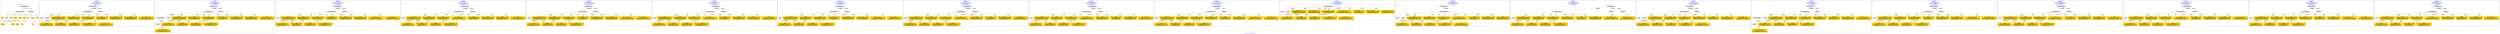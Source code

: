 digraph n0 {
fontcolor="blue"
remincross="true"
label="s17-s-houston-museum-of-fine-arts.json"
subgraph cluster_0 {
label="1-correct model"
n2[style="filled",color="white",fillcolor="lightgray",label="CulturalHeritageObject1"];
n3[shape="plaintext",style="filled",fillcolor="gold",label="artyear"];
n4[style="filled",color="white",fillcolor="lightgray",label="Person1"];
n5[shape="plaintext",style="filled",fillcolor="gold",label="artdesc"];
n6[shape="plaintext",style="filled",fillcolor="gold",label="dimensions"];
n7[shape="plaintext",style="filled",fillcolor="gold",label="technique"];
n8[shape="plaintext",style="filled",fillcolor="gold",label="credittext"];
n9[shape="plaintext",style="filled",fillcolor="gold",label="title"];
n10[style="filled",color="white",fillcolor="lightgray",label="Document1"];
n11[shape="plaintext",style="filled",fillcolor="gold",label="nationality"];
n12[shape="plaintext",style="filled",fillcolor="gold",label="birthDate"];
n13[shape="plaintext",style="filled",fillcolor="gold",label="deathDate"];
n14[shape="plaintext",style="filled",fillcolor="gold",label="artist"];
n15[style="filled",color="white",fillcolor="lightgray",label="EuropeanaAggregation1"];
n16[style="filled",color="white",fillcolor="lightgray",label="WebResource1"];
n17[shape="plaintext",style="filled",fillcolor="gold",label="photo"];
n18[shape="plaintext",style="filled",fillcolor="gold",label="link"];
}
subgraph cluster_1 {
label="candidate 0\nlink coherence:1.0\nnode coherence:1.0\nconfidence:0.5364671722673897\nmapping score:0.623266835200241\ncost:15.99937\n-precision:1.0-recall:1.0"
n20[style="filled",color="white",fillcolor="lightgray",label="CulturalHeritageObject1"];
n21[style="filled",color="white",fillcolor="lightgray",label="Person1"];
n22[style="filled",color="white",fillcolor="lightgray",label="Document1"];
n23[style="filled",color="white",fillcolor="lightgray",label="EuropeanaAggregation1"];
n24[style="filled",color="white",fillcolor="lightgray",label="WebResource1"];
n25[shape="plaintext",style="filled",fillcolor="gold",label="artist\n[Person,nameOfThePerson,0.557]\n[Document,classLink,0.157]\n[CulturalHeritageObject,provenance,0.153]\n[CulturalHeritageObject,description,0.132]"];
n26[shape="plaintext",style="filled",fillcolor="gold",label="dimensions\n[CulturalHeritageObject,extent,0.656]\n[CulturalHeritageObject,accessionNumber,0.146]\n[CulturalHeritageObject,description,0.107]\n[CulturalHeritageObject,medium,0.091]"];
n27[shape="plaintext",style="filled",fillcolor="gold",label="technique\n[CulturalHeritageObject,medium,0.779]\n[CulturalHeritageObject,description,0.1]\n[Person,biographicalInformation,0.067]\n[CulturalHeritageObject,title,0.054]"];
n28[shape="plaintext",style="filled",fillcolor="gold",label="link\n[WebResource,classLink,0.542]\n[Document,classLink,0.364]\n[CulturalHeritageObject,provenance,0.055]\n[CulturalHeritageObject,accessionNumber,0.038]"];
n29[shape="plaintext",style="filled",fillcolor="gold",label="birthDate\n[Person,dateOfBirth,0.386]\n[CulturalHeritageObject,created,0.314]\n[Person,dateOfDeath,0.255]\n[CulturalHeritageObject,title,0.044]"];
n30[shape="plaintext",style="filled",fillcolor="gold",label="deathDate\n[Person,dateOfDeath,0.373]\n[CulturalHeritageObject,created,0.356]\n[Person,dateOfBirth,0.222]\n[CulturalHeritageObject,title,0.049]"];
n31[shape="plaintext",style="filled",fillcolor="gold",label="title\n[CulturalHeritageObject,title,0.433]\n[CulturalHeritageObject,description,0.311]\n[Person,biographicalInformation,0.161]\n[Concept,prefLabel,0.095]"];
n32[shape="plaintext",style="filled",fillcolor="gold",label="nationality\n[Person,countryAssociatedWithThePerson,0.725]\n[Concept,prefLabel,0.104]\n[CulturalHeritageObject,provenance,0.092]\n[CulturalHeritageObject,title,0.079]"];
n33[shape="plaintext",style="filled",fillcolor="gold",label="artyear\n[CulturalHeritageObject,created,0.431]\n[Person,dateOfDeath,0.271]\n[Person,dateOfBirth,0.24]\n[CulturalHeritageObject,title,0.057]"];
n34[shape="plaintext",style="filled",fillcolor="gold",label="credittext\n[CulturalHeritageObject,provenance,0.684]\n[CulturalHeritageObject,description,0.135]\n[CulturalHeritageObject,title,0.104]\n[Person,biographicalInformation,0.077]"];
n35[shape="plaintext",style="filled",fillcolor="gold",label="artdesc\n[Person,biographicalInformation,0.415]\n[CulturalHeritageObject,description,0.373]\n[CulturalHeritageObject,title,0.16]\n[CulturalHeritageObject,provenance,0.053]"];
n36[shape="plaintext",style="filled",fillcolor="gold",label="photo\n[WebResource,classLink,0.675]\n[Document,classLink,0.296]\n[CulturalHeritageObject,accessionNumber,0.024]\n[CulturalHeritageObject,description,0.005]"];
}
subgraph cluster_2 {
label="candidate 1\nlink coherence:1.0\nnode coherence:1.0\nconfidence:0.5364671722673897\nmapping score:0.623266835200241\ncost:16.99936\n-precision:0.88-recall:0.94"
n38[style="filled",color="white",fillcolor="lightgray",label="CulturalHeritageObject1"];
n39[style="filled",color="white",fillcolor="lightgray",label="CulturalHeritageObject2"];
n40[style="filled",color="white",fillcolor="lightgray",label="Person1"];
n41[style="filled",color="white",fillcolor="lightgray",label="Document2"];
n42[style="filled",color="white",fillcolor="lightgray",label="EuropeanaAggregation1"];
n43[style="filled",color="white",fillcolor="lightgray",label="WebResource1"];
n44[shape="plaintext",style="filled",fillcolor="gold",label="artist\n[Person,nameOfThePerson,0.557]\n[Document,classLink,0.157]\n[CulturalHeritageObject,provenance,0.153]\n[CulturalHeritageObject,description,0.132]"];
n45[shape="plaintext",style="filled",fillcolor="gold",label="dimensions\n[CulturalHeritageObject,extent,0.656]\n[CulturalHeritageObject,accessionNumber,0.146]\n[CulturalHeritageObject,description,0.107]\n[CulturalHeritageObject,medium,0.091]"];
n46[shape="plaintext",style="filled",fillcolor="gold",label="technique\n[CulturalHeritageObject,medium,0.779]\n[CulturalHeritageObject,description,0.1]\n[Person,biographicalInformation,0.067]\n[CulturalHeritageObject,title,0.054]"];
n47[shape="plaintext",style="filled",fillcolor="gold",label="birthDate\n[Person,dateOfBirth,0.386]\n[CulturalHeritageObject,created,0.314]\n[Person,dateOfDeath,0.255]\n[CulturalHeritageObject,title,0.044]"];
n48[shape="plaintext",style="filled",fillcolor="gold",label="deathDate\n[Person,dateOfDeath,0.373]\n[CulturalHeritageObject,created,0.356]\n[Person,dateOfBirth,0.222]\n[CulturalHeritageObject,title,0.049]"];
n49[shape="plaintext",style="filled",fillcolor="gold",label="link\n[WebResource,classLink,0.542]\n[Document,classLink,0.364]\n[CulturalHeritageObject,provenance,0.055]\n[CulturalHeritageObject,accessionNumber,0.038]"];
n50[shape="plaintext",style="filled",fillcolor="gold",label="title\n[CulturalHeritageObject,title,0.433]\n[CulturalHeritageObject,description,0.311]\n[Person,biographicalInformation,0.161]\n[Concept,prefLabel,0.095]"];
n51[shape="plaintext",style="filled",fillcolor="gold",label="nationality\n[Person,countryAssociatedWithThePerson,0.725]\n[Concept,prefLabel,0.104]\n[CulturalHeritageObject,provenance,0.092]\n[CulturalHeritageObject,title,0.079]"];
n52[shape="plaintext",style="filled",fillcolor="gold",label="artyear\n[CulturalHeritageObject,created,0.431]\n[Person,dateOfDeath,0.271]\n[Person,dateOfBirth,0.24]\n[CulturalHeritageObject,title,0.057]"];
n53[shape="plaintext",style="filled",fillcolor="gold",label="credittext\n[CulturalHeritageObject,provenance,0.684]\n[CulturalHeritageObject,description,0.135]\n[CulturalHeritageObject,title,0.104]\n[Person,biographicalInformation,0.077]"];
n54[shape="plaintext",style="filled",fillcolor="gold",label="artdesc\n[Person,biographicalInformation,0.415]\n[CulturalHeritageObject,description,0.373]\n[CulturalHeritageObject,title,0.16]\n[CulturalHeritageObject,provenance,0.053]"];
n55[shape="plaintext",style="filled",fillcolor="gold",label="photo\n[WebResource,classLink,0.675]\n[Document,classLink,0.296]\n[CulturalHeritageObject,accessionNumber,0.024]\n[CulturalHeritageObject,description,0.005]"];
}
subgraph cluster_3 {
label="candidate 10\nlink coherence:1.0\nnode coherence:1.0\nconfidence:0.48873444602222166\nmapping score:0.6212448153407405\ncost:14.9994\n-precision:0.8-recall:0.75"
n57[style="filled",color="white",fillcolor="lightgray",label="CulturalHeritageObject1"];
n58[style="filled",color="white",fillcolor="lightgray",label="Person1"];
n59[style="filled",color="white",fillcolor="lightgray",label="EuropeanaAggregation1"];
n60[style="filled",color="white",fillcolor="lightgray",label="WebResource1"];
n61[shape="plaintext",style="filled",fillcolor="gold",label="artist\n[Person,nameOfThePerson,0.557]\n[Document,classLink,0.157]\n[CulturalHeritageObject,provenance,0.153]\n[CulturalHeritageObject,description,0.132]"];
n62[shape="plaintext",style="filled",fillcolor="gold",label="dimensions\n[CulturalHeritageObject,extent,0.656]\n[CulturalHeritageObject,accessionNumber,0.146]\n[CulturalHeritageObject,description,0.107]\n[CulturalHeritageObject,medium,0.091]"];
n63[shape="plaintext",style="filled",fillcolor="gold",label="technique\n[CulturalHeritageObject,medium,0.779]\n[CulturalHeritageObject,description,0.1]\n[Person,biographicalInformation,0.067]\n[CulturalHeritageObject,title,0.054]"];
n64[shape="plaintext",style="filled",fillcolor="gold",label="artyear\n[CulturalHeritageObject,created,0.431]\n[Person,dateOfDeath,0.271]\n[Person,dateOfBirth,0.24]\n[CulturalHeritageObject,title,0.057]"];
n65[shape="plaintext",style="filled",fillcolor="gold",label="deathDate\n[Person,dateOfDeath,0.373]\n[CulturalHeritageObject,created,0.356]\n[Person,dateOfBirth,0.222]\n[CulturalHeritageObject,title,0.049]"];
n66[shape="plaintext",style="filled",fillcolor="gold",label="title\n[CulturalHeritageObject,title,0.433]\n[CulturalHeritageObject,description,0.311]\n[Person,biographicalInformation,0.161]\n[Concept,prefLabel,0.095]"];
n67[shape="plaintext",style="filled",fillcolor="gold",label="nationality\n[Person,countryAssociatedWithThePerson,0.725]\n[Concept,prefLabel,0.104]\n[CulturalHeritageObject,provenance,0.092]\n[CulturalHeritageObject,title,0.079]"];
n68[shape="plaintext",style="filled",fillcolor="gold",label="birthDate\n[Person,dateOfBirth,0.386]\n[CulturalHeritageObject,created,0.314]\n[Person,dateOfDeath,0.255]\n[CulturalHeritageObject,title,0.044]"];
n69[shape="plaintext",style="filled",fillcolor="gold",label="credittext\n[CulturalHeritageObject,provenance,0.684]\n[CulturalHeritageObject,description,0.135]\n[CulturalHeritageObject,title,0.104]\n[Person,biographicalInformation,0.077]"];
n70[shape="plaintext",style="filled",fillcolor="gold",label="artdesc\n[Person,biographicalInformation,0.415]\n[CulturalHeritageObject,description,0.373]\n[CulturalHeritageObject,title,0.16]\n[CulturalHeritageObject,provenance,0.053]"];
n71[shape="plaintext",style="filled",fillcolor="gold",label="photo\n[WebResource,classLink,0.675]\n[Document,classLink,0.296]\n[CulturalHeritageObject,accessionNumber,0.024]\n[CulturalHeritageObject,description,0.005]"];
n72[shape="plaintext",style="filled",fillcolor="gold",label="link\n[WebResource,classLink,0.542]\n[Document,classLink,0.364]\n[CulturalHeritageObject,provenance,0.055]\n[CulturalHeritageObject,accessionNumber,0.038]"];
}
subgraph cluster_4 {
label="candidate 11\nlink coherence:1.0\nnode coherence:1.0\nconfidence:0.4873473377541467\nmapping score:0.6207824459180489\ncost:14.9994\n-precision:0.8-recall:0.75"
n74[style="filled",color="white",fillcolor="lightgray",label="CulturalHeritageObject1"];
n75[style="filled",color="white",fillcolor="lightgray",label="Person1"];
n76[style="filled",color="white",fillcolor="lightgray",label="EuropeanaAggregation1"];
n77[style="filled",color="white",fillcolor="lightgray",label="WebResource1"];
n78[shape="plaintext",style="filled",fillcolor="gold",label="artist\n[Person,nameOfThePerson,0.557]\n[Document,classLink,0.157]\n[CulturalHeritageObject,provenance,0.153]\n[CulturalHeritageObject,description,0.132]"];
n79[shape="plaintext",style="filled",fillcolor="gold",label="dimensions\n[CulturalHeritageObject,extent,0.656]\n[CulturalHeritageObject,accessionNumber,0.146]\n[CulturalHeritageObject,description,0.107]\n[CulturalHeritageObject,medium,0.091]"];
n80[shape="plaintext",style="filled",fillcolor="gold",label="technique\n[CulturalHeritageObject,medium,0.779]\n[CulturalHeritageObject,description,0.1]\n[Person,biographicalInformation,0.067]\n[CulturalHeritageObject,title,0.054]"];
n81[shape="plaintext",style="filled",fillcolor="gold",label="artyear\n[CulturalHeritageObject,created,0.431]\n[Person,dateOfDeath,0.271]\n[Person,dateOfBirth,0.24]\n[CulturalHeritageObject,title,0.057]"];
n82[shape="plaintext",style="filled",fillcolor="gold",label="deathDate\n[Person,dateOfDeath,0.373]\n[CulturalHeritageObject,created,0.356]\n[Person,dateOfBirth,0.222]\n[CulturalHeritageObject,title,0.049]"];
n83[shape="plaintext",style="filled",fillcolor="gold",label="title\n[CulturalHeritageObject,title,0.433]\n[CulturalHeritageObject,description,0.311]\n[Person,biographicalInformation,0.161]\n[Concept,prefLabel,0.095]"];
n84[shape="plaintext",style="filled",fillcolor="gold",label="link\n[WebResource,classLink,0.542]\n[Document,classLink,0.364]\n[CulturalHeritageObject,provenance,0.055]\n[CulturalHeritageObject,accessionNumber,0.038]"];
n85[shape="plaintext",style="filled",fillcolor="gold",label="nationality\n[Person,countryAssociatedWithThePerson,0.725]\n[Concept,prefLabel,0.104]\n[CulturalHeritageObject,provenance,0.092]\n[CulturalHeritageObject,title,0.079]"];
n86[shape="plaintext",style="filled",fillcolor="gold",label="birthDate\n[Person,dateOfBirth,0.386]\n[CulturalHeritageObject,created,0.314]\n[Person,dateOfDeath,0.255]\n[CulturalHeritageObject,title,0.044]"];
n87[shape="plaintext",style="filled",fillcolor="gold",label="credittext\n[CulturalHeritageObject,provenance,0.684]\n[CulturalHeritageObject,description,0.135]\n[CulturalHeritageObject,title,0.104]\n[Person,biographicalInformation,0.077]"];
n88[shape="plaintext",style="filled",fillcolor="gold",label="artdesc\n[Person,biographicalInformation,0.415]\n[CulturalHeritageObject,description,0.373]\n[CulturalHeritageObject,title,0.16]\n[CulturalHeritageObject,provenance,0.053]"];
n89[shape="plaintext",style="filled",fillcolor="gold",label="photo\n[WebResource,classLink,0.675]\n[Document,classLink,0.296]\n[CulturalHeritageObject,accessionNumber,0.024]\n[CulturalHeritageObject,description,0.005]"];
}
subgraph cluster_5 {
label="candidate 12\nlink coherence:1.0\nnode coherence:1.0\nconfidence:0.4871416519829026\nmapping score:0.6207138839943008\ncost:14.9994\n-precision:0.8-recall:0.75"
n91[style="filled",color="white",fillcolor="lightgray",label="CulturalHeritageObject1"];
n92[style="filled",color="white",fillcolor="lightgray",label="Person1"];
n93[style="filled",color="white",fillcolor="lightgray",label="EuropeanaAggregation1"];
n94[style="filled",color="white",fillcolor="lightgray",label="WebResource1"];
n95[shape="plaintext",style="filled",fillcolor="gold",label="artist\n[Person,nameOfThePerson,0.557]\n[Document,classLink,0.157]\n[CulturalHeritageObject,provenance,0.153]\n[CulturalHeritageObject,description,0.132]"];
n96[shape="plaintext",style="filled",fillcolor="gold",label="dimensions\n[CulturalHeritageObject,extent,0.656]\n[CulturalHeritageObject,accessionNumber,0.146]\n[CulturalHeritageObject,description,0.107]\n[CulturalHeritageObject,medium,0.091]"];
n97[shape="plaintext",style="filled",fillcolor="gold",label="technique\n[CulturalHeritageObject,medium,0.779]\n[CulturalHeritageObject,description,0.1]\n[Person,biographicalInformation,0.067]\n[CulturalHeritageObject,title,0.054]"];
n98[shape="plaintext",style="filled",fillcolor="gold",label="deathDate\n[Person,dateOfDeath,0.373]\n[CulturalHeritageObject,created,0.356]\n[Person,dateOfBirth,0.222]\n[CulturalHeritageObject,title,0.049]"];
n99[shape="plaintext",style="filled",fillcolor="gold",label="birthDate\n[Person,dateOfBirth,0.386]\n[CulturalHeritageObject,created,0.314]\n[Person,dateOfDeath,0.255]\n[CulturalHeritageObject,title,0.044]"];
n100[shape="plaintext",style="filled",fillcolor="gold",label="title\n[CulturalHeritageObject,title,0.433]\n[CulturalHeritageObject,description,0.311]\n[Person,biographicalInformation,0.161]\n[Concept,prefLabel,0.095]"];
n101[shape="plaintext",style="filled",fillcolor="gold",label="nationality\n[Person,countryAssociatedWithThePerson,0.725]\n[Concept,prefLabel,0.104]\n[CulturalHeritageObject,provenance,0.092]\n[CulturalHeritageObject,title,0.079]"];
n102[shape="plaintext",style="filled",fillcolor="gold",label="artyear\n[CulturalHeritageObject,created,0.431]\n[Person,dateOfDeath,0.271]\n[Person,dateOfBirth,0.24]\n[CulturalHeritageObject,title,0.057]"];
n103[shape="plaintext",style="filled",fillcolor="gold",label="credittext\n[CulturalHeritageObject,provenance,0.684]\n[CulturalHeritageObject,description,0.135]\n[CulturalHeritageObject,title,0.104]\n[Person,biographicalInformation,0.077]"];
n104[shape="plaintext",style="filled",fillcolor="gold",label="artdesc\n[Person,biographicalInformation,0.415]\n[CulturalHeritageObject,description,0.373]\n[CulturalHeritageObject,title,0.16]\n[CulturalHeritageObject,provenance,0.053]"];
n105[shape="plaintext",style="filled",fillcolor="gold",label="photo\n[WebResource,classLink,0.675]\n[Document,classLink,0.296]\n[CulturalHeritageObject,accessionNumber,0.024]\n[CulturalHeritageObject,description,0.005]"];
n106[shape="plaintext",style="filled",fillcolor="gold",label="link\n[WebResource,classLink,0.542]\n[Document,classLink,0.364]\n[CulturalHeritageObject,provenance,0.055]\n[CulturalHeritageObject,accessionNumber,0.038]"];
}
subgraph cluster_6 {
label="candidate 13\nlink coherence:1.0\nnode coherence:1.0\nconfidence:0.4857545437148276\nmapping score:0.6202515145716092\ncost:14.9994\n-precision:0.8-recall:0.75"
n108[style="filled",color="white",fillcolor="lightgray",label="CulturalHeritageObject1"];
n109[style="filled",color="white",fillcolor="lightgray",label="Person1"];
n110[style="filled",color="white",fillcolor="lightgray",label="EuropeanaAggregation1"];
n111[style="filled",color="white",fillcolor="lightgray",label="WebResource1"];
n112[shape="plaintext",style="filled",fillcolor="gold",label="artist\n[Person,nameOfThePerson,0.557]\n[Document,classLink,0.157]\n[CulturalHeritageObject,provenance,0.153]\n[CulturalHeritageObject,description,0.132]"];
n113[shape="plaintext",style="filled",fillcolor="gold",label="dimensions\n[CulturalHeritageObject,extent,0.656]\n[CulturalHeritageObject,accessionNumber,0.146]\n[CulturalHeritageObject,description,0.107]\n[CulturalHeritageObject,medium,0.091]"];
n114[shape="plaintext",style="filled",fillcolor="gold",label="technique\n[CulturalHeritageObject,medium,0.779]\n[CulturalHeritageObject,description,0.1]\n[Person,biographicalInformation,0.067]\n[CulturalHeritageObject,title,0.054]"];
n115[shape="plaintext",style="filled",fillcolor="gold",label="deathDate\n[Person,dateOfDeath,0.373]\n[CulturalHeritageObject,created,0.356]\n[Person,dateOfBirth,0.222]\n[CulturalHeritageObject,title,0.049]"];
n116[shape="plaintext",style="filled",fillcolor="gold",label="birthDate\n[Person,dateOfBirth,0.386]\n[CulturalHeritageObject,created,0.314]\n[Person,dateOfDeath,0.255]\n[CulturalHeritageObject,title,0.044]"];
n117[shape="plaintext",style="filled",fillcolor="gold",label="title\n[CulturalHeritageObject,title,0.433]\n[CulturalHeritageObject,description,0.311]\n[Person,biographicalInformation,0.161]\n[Concept,prefLabel,0.095]"];
n118[shape="plaintext",style="filled",fillcolor="gold",label="link\n[WebResource,classLink,0.542]\n[Document,classLink,0.364]\n[CulturalHeritageObject,provenance,0.055]\n[CulturalHeritageObject,accessionNumber,0.038]"];
n119[shape="plaintext",style="filled",fillcolor="gold",label="nationality\n[Person,countryAssociatedWithThePerson,0.725]\n[Concept,prefLabel,0.104]\n[CulturalHeritageObject,provenance,0.092]\n[CulturalHeritageObject,title,0.079]"];
n120[shape="plaintext",style="filled",fillcolor="gold",label="artyear\n[CulturalHeritageObject,created,0.431]\n[Person,dateOfDeath,0.271]\n[Person,dateOfBirth,0.24]\n[CulturalHeritageObject,title,0.057]"];
n121[shape="plaintext",style="filled",fillcolor="gold",label="credittext\n[CulturalHeritageObject,provenance,0.684]\n[CulturalHeritageObject,description,0.135]\n[CulturalHeritageObject,title,0.104]\n[Person,biographicalInformation,0.077]"];
n122[shape="plaintext",style="filled",fillcolor="gold",label="artdesc\n[Person,biographicalInformation,0.415]\n[CulturalHeritageObject,description,0.373]\n[CulturalHeritageObject,title,0.16]\n[CulturalHeritageObject,provenance,0.053]"];
n123[shape="plaintext",style="filled",fillcolor="gold",label="photo\n[WebResource,classLink,0.675]\n[Document,classLink,0.296]\n[CulturalHeritageObject,accessionNumber,0.024]\n[CulturalHeritageObject,description,0.005]"];
}
subgraph cluster_7 {
label="candidate 14\nlink coherence:1.0\nnode coherence:1.0\nconfidence:0.48270403885838736\nmapping score:0.6192346796194624\ncost:14.9994\n-precision:0.8-recall:0.75"
n125[style="filled",color="white",fillcolor="lightgray",label="CulturalHeritageObject1"];
n126[style="filled",color="white",fillcolor="lightgray",label="Person1"];
n127[style="filled",color="white",fillcolor="lightgray",label="EuropeanaAggregation1"];
n128[style="filled",color="white",fillcolor="lightgray",label="WebResource1"];
n129[shape="plaintext",style="filled",fillcolor="gold",label="artist\n[Person,nameOfThePerson,0.557]\n[Document,classLink,0.157]\n[CulturalHeritageObject,provenance,0.153]\n[CulturalHeritageObject,description,0.132]"];
n130[shape="plaintext",style="filled",fillcolor="gold",label="dimensions\n[CulturalHeritageObject,extent,0.656]\n[CulturalHeritageObject,accessionNumber,0.146]\n[CulturalHeritageObject,description,0.107]\n[CulturalHeritageObject,medium,0.091]"];
n131[shape="plaintext",style="filled",fillcolor="gold",label="technique\n[CulturalHeritageObject,medium,0.779]\n[CulturalHeritageObject,description,0.1]\n[Person,biographicalInformation,0.067]\n[CulturalHeritageObject,title,0.054]"];
n132[shape="plaintext",style="filled",fillcolor="gold",label="birthDate\n[Person,dateOfBirth,0.386]\n[CulturalHeritageObject,created,0.314]\n[Person,dateOfDeath,0.255]\n[CulturalHeritageObject,title,0.044]"];
n133[shape="plaintext",style="filled",fillcolor="gold",label="deathDate\n[Person,dateOfDeath,0.373]\n[CulturalHeritageObject,created,0.356]\n[Person,dateOfBirth,0.222]\n[CulturalHeritageObject,title,0.049]"];
n134[shape="plaintext",style="filled",fillcolor="gold",label="artdesc\n[Person,biographicalInformation,0.415]\n[CulturalHeritageObject,description,0.373]\n[CulturalHeritageObject,title,0.16]\n[CulturalHeritageObject,provenance,0.053]"];
n135[shape="plaintext",style="filled",fillcolor="gold",label="nationality\n[Person,countryAssociatedWithThePerson,0.725]\n[Concept,prefLabel,0.104]\n[CulturalHeritageObject,provenance,0.092]\n[CulturalHeritageObject,title,0.079]"];
n136[shape="plaintext",style="filled",fillcolor="gold",label="artyear\n[CulturalHeritageObject,created,0.431]\n[Person,dateOfDeath,0.271]\n[Person,dateOfBirth,0.24]\n[CulturalHeritageObject,title,0.057]"];
n137[shape="plaintext",style="filled",fillcolor="gold",label="credittext\n[CulturalHeritageObject,provenance,0.684]\n[CulturalHeritageObject,description,0.135]\n[CulturalHeritageObject,title,0.104]\n[Person,biographicalInformation,0.077]"];
n138[shape="plaintext",style="filled",fillcolor="gold",label="title\n[CulturalHeritageObject,title,0.433]\n[CulturalHeritageObject,description,0.311]\n[Person,biographicalInformation,0.161]\n[Concept,prefLabel,0.095]"];
n139[shape="plaintext",style="filled",fillcolor="gold",label="photo\n[WebResource,classLink,0.675]\n[Document,classLink,0.296]\n[CulturalHeritageObject,accessionNumber,0.024]\n[CulturalHeritageObject,description,0.005]"];
n140[shape="plaintext",style="filled",fillcolor="gold",label="link\n[WebResource,classLink,0.542]\n[Document,classLink,0.364]\n[CulturalHeritageObject,provenance,0.055]\n[CulturalHeritageObject,accessionNumber,0.038]"];
}
subgraph cluster_8 {
label="candidate 15\nlink coherence:1.0\nnode coherence:1.0\nconfidence:0.4826171783853234\nmapping score:0.6192057261284412\ncost:14.9994\n-precision:0.87-recall:0.81"
n142[style="filled",color="white",fillcolor="lightgray",label="CulturalHeritageObject1"];
n143[style="filled",color="white",fillcolor="lightgray",label="Person1"];
n144[style="filled",color="white",fillcolor="lightgray",label="EuropeanaAggregation1"];
n145[style="filled",color="white",fillcolor="lightgray",label="WebResource1"];
n146[shape="plaintext",style="filled",fillcolor="gold",label="artist\n[Person,nameOfThePerson,0.557]\n[Document,classLink,0.157]\n[CulturalHeritageObject,provenance,0.153]\n[CulturalHeritageObject,description,0.132]"];
n147[shape="plaintext",style="filled",fillcolor="gold",label="dimensions\n[CulturalHeritageObject,extent,0.656]\n[CulturalHeritageObject,accessionNumber,0.146]\n[CulturalHeritageObject,description,0.107]\n[CulturalHeritageObject,medium,0.091]"];
n148[shape="plaintext",style="filled",fillcolor="gold",label="technique\n[CulturalHeritageObject,medium,0.779]\n[CulturalHeritageObject,description,0.1]\n[Person,biographicalInformation,0.067]\n[CulturalHeritageObject,title,0.054]"];
n149[shape="plaintext",style="filled",fillcolor="gold",label="birthDate\n[Person,dateOfBirth,0.386]\n[CulturalHeritageObject,created,0.314]\n[Person,dateOfDeath,0.255]\n[CulturalHeritageObject,title,0.044]"];
n150[shape="plaintext",style="filled",fillcolor="gold",label="deathDate\n[Person,dateOfDeath,0.373]\n[CulturalHeritageObject,created,0.356]\n[Person,dateOfBirth,0.222]\n[CulturalHeritageObject,title,0.049]"];
n151[shape="plaintext",style="filled",fillcolor="gold",label="title\n[CulturalHeritageObject,title,0.433]\n[CulturalHeritageObject,description,0.311]\n[Person,biographicalInformation,0.161]\n[Concept,prefLabel,0.095]"];
n152[shape="plaintext",style="filled",fillcolor="gold",label="link\n[WebResource,classLink,0.542]\n[Document,classLink,0.364]\n[CulturalHeritageObject,provenance,0.055]\n[CulturalHeritageObject,accessionNumber,0.038]"];
n153[shape="plaintext",style="filled",fillcolor="gold",label="nationality\n[Person,countryAssociatedWithThePerson,0.725]\n[Concept,prefLabel,0.104]\n[CulturalHeritageObject,provenance,0.092]\n[CulturalHeritageObject,title,0.079]"];
n154[shape="plaintext",style="filled",fillcolor="gold",label="artdesc\n[Person,biographicalInformation,0.415]\n[CulturalHeritageObject,description,0.373]\n[CulturalHeritageObject,title,0.16]\n[CulturalHeritageObject,provenance,0.053]"];
n155[shape="plaintext",style="filled",fillcolor="gold",label="artyear\n[CulturalHeritageObject,created,0.431]\n[Person,dateOfDeath,0.271]\n[Person,dateOfBirth,0.24]\n[CulturalHeritageObject,title,0.057]"];
n156[shape="plaintext",style="filled",fillcolor="gold",label="photo\n[WebResource,classLink,0.675]\n[Document,classLink,0.296]\n[CulturalHeritageObject,accessionNumber,0.024]\n[CulturalHeritageObject,description,0.005]"];
n157[shape="plaintext",style="filled",fillcolor="gold",label="credittext\n[CulturalHeritageObject,provenance,0.684]\n[CulturalHeritageObject,description,0.135]\n[CulturalHeritageObject,title,0.104]\n[Person,biographicalInformation,0.077]"];
}
subgraph cluster_9 {
label="candidate 16\nlink coherence:1.0\nnode coherence:1.0\nconfidence:0.4826171783853234\nmapping score:0.6192057261284412\ncost:14.99957\n-precision:0.87-recall:0.81"
n159[style="filled",color="white",fillcolor="lightgray",label="CulturalHeritageObject1"];
n160[style="filled",color="white",fillcolor="lightgray",label="Person1"];
n161[style="filled",color="white",fillcolor="lightgray",label="EuropeanaAggregation1"];
n162[style="filled",color="white",fillcolor="lightgray",label="WebResource2"];
n163[shape="plaintext",style="filled",fillcolor="gold",label="photo\n[WebResource,classLink,0.675]\n[Document,classLink,0.296]\n[CulturalHeritageObject,accessionNumber,0.024]\n[CulturalHeritageObject,description,0.005]"];
n164[shape="plaintext",style="filled",fillcolor="gold",label="artist\n[Person,nameOfThePerson,0.557]\n[Document,classLink,0.157]\n[CulturalHeritageObject,provenance,0.153]\n[CulturalHeritageObject,description,0.132]"];
n165[shape="plaintext",style="filled",fillcolor="gold",label="dimensions\n[CulturalHeritageObject,extent,0.656]\n[CulturalHeritageObject,accessionNumber,0.146]\n[CulturalHeritageObject,description,0.107]\n[CulturalHeritageObject,medium,0.091]"];
n166[shape="plaintext",style="filled",fillcolor="gold",label="technique\n[CulturalHeritageObject,medium,0.779]\n[CulturalHeritageObject,description,0.1]\n[Person,biographicalInformation,0.067]\n[CulturalHeritageObject,title,0.054]"];
n167[shape="plaintext",style="filled",fillcolor="gold",label="birthDate\n[Person,dateOfBirth,0.386]\n[CulturalHeritageObject,created,0.314]\n[Person,dateOfDeath,0.255]\n[CulturalHeritageObject,title,0.044]"];
n168[shape="plaintext",style="filled",fillcolor="gold",label="deathDate\n[Person,dateOfDeath,0.373]\n[CulturalHeritageObject,created,0.356]\n[Person,dateOfBirth,0.222]\n[CulturalHeritageObject,title,0.049]"];
n169[shape="plaintext",style="filled",fillcolor="gold",label="title\n[CulturalHeritageObject,title,0.433]\n[CulturalHeritageObject,description,0.311]\n[Person,biographicalInformation,0.161]\n[Concept,prefLabel,0.095]"];
n170[shape="plaintext",style="filled",fillcolor="gold",label="link\n[WebResource,classLink,0.542]\n[Document,classLink,0.364]\n[CulturalHeritageObject,provenance,0.055]\n[CulturalHeritageObject,accessionNumber,0.038]"];
n171[shape="plaintext",style="filled",fillcolor="gold",label="nationality\n[Person,countryAssociatedWithThePerson,0.725]\n[Concept,prefLabel,0.104]\n[CulturalHeritageObject,provenance,0.092]\n[CulturalHeritageObject,title,0.079]"];
n172[shape="plaintext",style="filled",fillcolor="gold",label="artdesc\n[Person,biographicalInformation,0.415]\n[CulturalHeritageObject,description,0.373]\n[CulturalHeritageObject,title,0.16]\n[CulturalHeritageObject,provenance,0.053]"];
n173[shape="plaintext",style="filled",fillcolor="gold",label="artyear\n[CulturalHeritageObject,created,0.431]\n[Person,dateOfDeath,0.271]\n[Person,dateOfBirth,0.24]\n[CulturalHeritageObject,title,0.057]"];
n174[shape="plaintext",style="filled",fillcolor="gold",label="credittext\n[CulturalHeritageObject,provenance,0.684]\n[CulturalHeritageObject,description,0.135]\n[CulturalHeritageObject,title,0.104]\n[Person,biographicalInformation,0.077]"];
}
subgraph cluster_10 {
label="candidate 17\nlink coherence:1.0\nnode coherence:1.0\nconfidence:0.48237631938726655\nmapping score:0.6191254397957555\ncost:14.9994\n-precision:0.73-recall:0.69"
n176[style="filled",color="white",fillcolor="lightgray",label="CulturalHeritageObject1"];
n177[style="filled",color="white",fillcolor="lightgray",label="Person1"];
n178[style="filled",color="white",fillcolor="lightgray",label="EuropeanaAggregation1"];
n179[style="filled",color="white",fillcolor="lightgray",label="WebResource1"];
n180[shape="plaintext",style="filled",fillcolor="gold",label="artist\n[Person,nameOfThePerson,0.557]\n[Document,classLink,0.157]\n[CulturalHeritageObject,provenance,0.153]\n[CulturalHeritageObject,description,0.132]"];
n181[shape="plaintext",style="filled",fillcolor="gold",label="dimensions\n[CulturalHeritageObject,extent,0.656]\n[CulturalHeritageObject,accessionNumber,0.146]\n[CulturalHeritageObject,description,0.107]\n[CulturalHeritageObject,medium,0.091]"];
n182[shape="plaintext",style="filled",fillcolor="gold",label="technique\n[CulturalHeritageObject,medium,0.779]\n[CulturalHeritageObject,description,0.1]\n[Person,biographicalInformation,0.067]\n[CulturalHeritageObject,title,0.054]"];
n183[shape="plaintext",style="filled",fillcolor="gold",label="artyear\n[CulturalHeritageObject,created,0.431]\n[Person,dateOfDeath,0.271]\n[Person,dateOfBirth,0.24]\n[CulturalHeritageObject,title,0.057]"];
n184[shape="plaintext",style="filled",fillcolor="gold",label="birthDate\n[Person,dateOfBirth,0.386]\n[CulturalHeritageObject,created,0.314]\n[Person,dateOfDeath,0.255]\n[CulturalHeritageObject,title,0.044]"];
n185[shape="plaintext",style="filled",fillcolor="gold",label="title\n[CulturalHeritageObject,title,0.433]\n[CulturalHeritageObject,description,0.311]\n[Person,biographicalInformation,0.161]\n[Concept,prefLabel,0.095]"];
n186[shape="plaintext",style="filled",fillcolor="gold",label="nationality\n[Person,countryAssociatedWithThePerson,0.725]\n[Concept,prefLabel,0.104]\n[CulturalHeritageObject,provenance,0.092]\n[CulturalHeritageObject,title,0.079]"];
n187[shape="plaintext",style="filled",fillcolor="gold",label="credittext\n[CulturalHeritageObject,provenance,0.684]\n[CulturalHeritageObject,description,0.135]\n[CulturalHeritageObject,title,0.104]\n[Person,biographicalInformation,0.077]"];
n188[shape="plaintext",style="filled",fillcolor="gold",label="deathDate\n[Person,dateOfDeath,0.373]\n[CulturalHeritageObject,created,0.356]\n[Person,dateOfBirth,0.222]\n[CulturalHeritageObject,title,0.049]"];
n189[shape="plaintext",style="filled",fillcolor="gold",label="artdesc\n[Person,biographicalInformation,0.415]\n[CulturalHeritageObject,description,0.373]\n[CulturalHeritageObject,title,0.16]\n[CulturalHeritageObject,provenance,0.053]"];
n190[shape="plaintext",style="filled",fillcolor="gold",label="photo\n[WebResource,classLink,0.675]\n[Document,classLink,0.296]\n[CulturalHeritageObject,accessionNumber,0.024]\n[CulturalHeritageObject,description,0.005]"];
n191[shape="plaintext",style="filled",fillcolor="gold",label="link\n[WebResource,classLink,0.542]\n[Document,classLink,0.364]\n[CulturalHeritageObject,provenance,0.055]\n[CulturalHeritageObject,accessionNumber,0.038]"];
}
subgraph cluster_11 {
label="candidate 18\nlink coherence:1.0\nnode coherence:1.0\nconfidence:0.4822445097107924\nmapping score:0.6190815032369308\ncost:13.99973\n-precision:0.93-recall:0.81"
n193[style="filled",color="white",fillcolor="lightgray",label="CulturalHeritageObject1"];
n194[style="filled",color="white",fillcolor="lightgray",label="Person1"];
n195[style="filled",color="white",fillcolor="lightgray",label="Document1"];
n196[shape="plaintext",style="filled",fillcolor="gold",label="artist\n[Person,nameOfThePerson,0.557]\n[Document,classLink,0.157]\n[CulturalHeritageObject,provenance,0.153]\n[CulturalHeritageObject,description,0.132]"];
n197[shape="plaintext",style="filled",fillcolor="gold",label="dimensions\n[CulturalHeritageObject,extent,0.656]\n[CulturalHeritageObject,accessionNumber,0.146]\n[CulturalHeritageObject,description,0.107]\n[CulturalHeritageObject,medium,0.091]"];
n198[shape="plaintext",style="filled",fillcolor="gold",label="technique\n[CulturalHeritageObject,medium,0.779]\n[CulturalHeritageObject,description,0.1]\n[Person,biographicalInformation,0.067]\n[CulturalHeritageObject,title,0.054]"];
n199[shape="plaintext",style="filled",fillcolor="gold",label="link\n[WebResource,classLink,0.542]\n[Document,classLink,0.364]\n[CulturalHeritageObject,provenance,0.055]\n[CulturalHeritageObject,accessionNumber,0.038]"];
n200[shape="plaintext",style="filled",fillcolor="gold",label="birthDate\n[Person,dateOfBirth,0.386]\n[CulturalHeritageObject,created,0.314]\n[Person,dateOfDeath,0.255]\n[CulturalHeritageObject,title,0.044]"];
n201[shape="plaintext",style="filled",fillcolor="gold",label="deathDate\n[Person,dateOfDeath,0.373]\n[CulturalHeritageObject,created,0.356]\n[Person,dateOfBirth,0.222]\n[CulturalHeritageObject,title,0.049]"];
n202[shape="plaintext",style="filled",fillcolor="gold",label="title\n[CulturalHeritageObject,title,0.433]\n[CulturalHeritageObject,description,0.311]\n[Person,biographicalInformation,0.161]\n[Concept,prefLabel,0.095]"];
n203[shape="plaintext",style="filled",fillcolor="gold",label="photo\n[WebResource,classLink,0.675]\n[Document,classLink,0.296]\n[CulturalHeritageObject,accessionNumber,0.024]\n[CulturalHeritageObject,description,0.005]"];
n204[shape="plaintext",style="filled",fillcolor="gold",label="nationality\n[Person,countryAssociatedWithThePerson,0.725]\n[Concept,prefLabel,0.104]\n[CulturalHeritageObject,provenance,0.092]\n[CulturalHeritageObject,title,0.079]"];
n205[shape="plaintext",style="filled",fillcolor="gold",label="artyear\n[CulturalHeritageObject,created,0.431]\n[Person,dateOfDeath,0.271]\n[Person,dateOfBirth,0.24]\n[CulturalHeritageObject,title,0.057]"];
n206[shape="plaintext",style="filled",fillcolor="gold",label="credittext\n[CulturalHeritageObject,provenance,0.684]\n[CulturalHeritageObject,description,0.135]\n[CulturalHeritageObject,title,0.104]\n[Person,biographicalInformation,0.077]"];
n207[shape="plaintext",style="filled",fillcolor="gold",label="artdesc\n[Person,biographicalInformation,0.415]\n[CulturalHeritageObject,description,0.373]\n[CulturalHeritageObject,title,0.16]\n[CulturalHeritageObject,provenance,0.053]"];
}
subgraph cluster_12 {
label="candidate 19\nlink coherence:1.0\nnode coherence:1.0\nconfidence:0.4822445097107924\nmapping score:0.6190815032369308\ncost:14.99955\n-precision:0.93-recall:0.88"
n209[style="filled",color="white",fillcolor="lightgray",label="CulturalHeritageObject1"];
n210[style="filled",color="white",fillcolor="lightgray",label="Person1"];
n211[style="filled",color="white",fillcolor="lightgray",label="Document1"];
n212[style="filled",color="white",fillcolor="lightgray",label="EuropeanaAggregation1"];
n213[shape="plaintext",style="filled",fillcolor="gold",label="artist\n[Person,nameOfThePerson,0.557]\n[Document,classLink,0.157]\n[CulturalHeritageObject,provenance,0.153]\n[CulturalHeritageObject,description,0.132]"];
n214[shape="plaintext",style="filled",fillcolor="gold",label="dimensions\n[CulturalHeritageObject,extent,0.656]\n[CulturalHeritageObject,accessionNumber,0.146]\n[CulturalHeritageObject,description,0.107]\n[CulturalHeritageObject,medium,0.091]"];
n215[shape="plaintext",style="filled",fillcolor="gold",label="technique\n[CulturalHeritageObject,medium,0.779]\n[CulturalHeritageObject,description,0.1]\n[Person,biographicalInformation,0.067]\n[CulturalHeritageObject,title,0.054]"];
n216[shape="plaintext",style="filled",fillcolor="gold",label="link\n[WebResource,classLink,0.542]\n[Document,classLink,0.364]\n[CulturalHeritageObject,provenance,0.055]\n[CulturalHeritageObject,accessionNumber,0.038]"];
n217[shape="plaintext",style="filled",fillcolor="gold",label="birthDate\n[Person,dateOfBirth,0.386]\n[CulturalHeritageObject,created,0.314]\n[Person,dateOfDeath,0.255]\n[CulturalHeritageObject,title,0.044]"];
n218[shape="plaintext",style="filled",fillcolor="gold",label="deathDate\n[Person,dateOfDeath,0.373]\n[CulturalHeritageObject,created,0.356]\n[Person,dateOfBirth,0.222]\n[CulturalHeritageObject,title,0.049]"];
n219[shape="plaintext",style="filled",fillcolor="gold",label="title\n[CulturalHeritageObject,title,0.433]\n[CulturalHeritageObject,description,0.311]\n[Person,biographicalInformation,0.161]\n[Concept,prefLabel,0.095]"];
n220[shape="plaintext",style="filled",fillcolor="gold",label="photo\n[WebResource,classLink,0.675]\n[Document,classLink,0.296]\n[CulturalHeritageObject,accessionNumber,0.024]\n[CulturalHeritageObject,description,0.005]"];
n221[shape="plaintext",style="filled",fillcolor="gold",label="nationality\n[Person,countryAssociatedWithThePerson,0.725]\n[Concept,prefLabel,0.104]\n[CulturalHeritageObject,provenance,0.092]\n[CulturalHeritageObject,title,0.079]"];
n222[shape="plaintext",style="filled",fillcolor="gold",label="artyear\n[CulturalHeritageObject,created,0.431]\n[Person,dateOfDeath,0.271]\n[Person,dateOfBirth,0.24]\n[CulturalHeritageObject,title,0.057]"];
n223[shape="plaintext",style="filled",fillcolor="gold",label="credittext\n[CulturalHeritageObject,provenance,0.684]\n[CulturalHeritageObject,description,0.135]\n[CulturalHeritageObject,title,0.104]\n[Person,biographicalInformation,0.077]"];
n224[shape="plaintext",style="filled",fillcolor="gold",label="artdesc\n[Person,biographicalInformation,0.415]\n[CulturalHeritageObject,description,0.373]\n[CulturalHeritageObject,title,0.16]\n[CulturalHeritageObject,provenance,0.053]"];
}
subgraph cluster_13 {
label="candidate 2\nlink coherence:1.0\nnode coherence:1.0\nconfidence:0.524572251469564\nmapping score:0.6193018616009657\ncost:15.99939\n-precision:0.81-recall:0.81"
n226[style="filled",color="white",fillcolor="lightgray",label="CulturalHeritageObject1"];
n227[style="filled",color="white",fillcolor="lightgray",label="Person1"];
n228[style="filled",color="white",fillcolor="lightgray",label="EuropeanaAggregation1"];
n229[style="filled",color="white",fillcolor="lightgray",label="WebResource1"];
n230[style="filled",color="white",fillcolor="lightgray",label="WebResource2"];
n231[shape="plaintext",style="filled",fillcolor="gold",label="link\n[WebResource,classLink,0.542]\n[Document,classLink,0.364]\n[CulturalHeritageObject,provenance,0.055]\n[CulturalHeritageObject,accessionNumber,0.038]"];
n232[shape="plaintext",style="filled",fillcolor="gold",label="artist\n[Person,nameOfThePerson,0.557]\n[Document,classLink,0.157]\n[CulturalHeritageObject,provenance,0.153]\n[CulturalHeritageObject,description,0.132]"];
n233[shape="plaintext",style="filled",fillcolor="gold",label="dimensions\n[CulturalHeritageObject,extent,0.656]\n[CulturalHeritageObject,accessionNumber,0.146]\n[CulturalHeritageObject,description,0.107]\n[CulturalHeritageObject,medium,0.091]"];
n234[shape="plaintext",style="filled",fillcolor="gold",label="technique\n[CulturalHeritageObject,medium,0.779]\n[CulturalHeritageObject,description,0.1]\n[Person,biographicalInformation,0.067]\n[CulturalHeritageObject,title,0.054]"];
n235[shape="plaintext",style="filled",fillcolor="gold",label="birthDate\n[Person,dateOfBirth,0.386]\n[CulturalHeritageObject,created,0.314]\n[Person,dateOfDeath,0.255]\n[CulturalHeritageObject,title,0.044]"];
n236[shape="plaintext",style="filled",fillcolor="gold",label="deathDate\n[Person,dateOfDeath,0.373]\n[CulturalHeritageObject,created,0.356]\n[Person,dateOfBirth,0.222]\n[CulturalHeritageObject,title,0.049]"];
n237[shape="plaintext",style="filled",fillcolor="gold",label="title\n[CulturalHeritageObject,title,0.433]\n[CulturalHeritageObject,description,0.311]\n[Person,biographicalInformation,0.161]\n[Concept,prefLabel,0.095]"];
n238[shape="plaintext",style="filled",fillcolor="gold",label="nationality\n[Person,countryAssociatedWithThePerson,0.725]\n[Concept,prefLabel,0.104]\n[CulturalHeritageObject,provenance,0.092]\n[CulturalHeritageObject,title,0.079]"];
n239[shape="plaintext",style="filled",fillcolor="gold",label="artdesc\n[Person,biographicalInformation,0.415]\n[CulturalHeritageObject,description,0.373]\n[CulturalHeritageObject,title,0.16]\n[CulturalHeritageObject,provenance,0.053]"];
n240[shape="plaintext",style="filled",fillcolor="gold",label="artyear\n[CulturalHeritageObject,created,0.431]\n[Person,dateOfDeath,0.271]\n[Person,dateOfBirth,0.24]\n[CulturalHeritageObject,title,0.057]"];
n241[shape="plaintext",style="filled",fillcolor="gold",label="photo\n[WebResource,classLink,0.675]\n[Document,classLink,0.296]\n[CulturalHeritageObject,accessionNumber,0.024]\n[CulturalHeritageObject,description,0.005]"];
n242[shape="plaintext",style="filled",fillcolor="gold",label="credittext\n[CulturalHeritageObject,provenance,0.684]\n[CulturalHeritageObject,description,0.135]\n[CulturalHeritageObject,title,0.104]\n[Person,biographicalInformation,0.077]"];
}
subgraph cluster_14 {
label="candidate 3\nlink coherence:1.0\nnode coherence:1.0\nconfidence:0.5216448363164847\nmapping score:0.6183260565499393\ncost:15.99937\n-precision:0.88-recall:0.88"
n244[style="filled",color="white",fillcolor="lightgray",label="CulturalHeritageObject1"];
n245[style="filled",color="white",fillcolor="lightgray",label="Person1"];
n246[style="filled",color="white",fillcolor="lightgray",label="Document1"];
n247[style="filled",color="white",fillcolor="lightgray",label="EuropeanaAggregation1"];
n248[style="filled",color="white",fillcolor="lightgray",label="WebResource1"];
n249[shape="plaintext",style="filled",fillcolor="gold",label="artist\n[Person,nameOfThePerson,0.557]\n[Document,classLink,0.157]\n[CulturalHeritageObject,provenance,0.153]\n[CulturalHeritageObject,description,0.132]"];
n250[shape="plaintext",style="filled",fillcolor="gold",label="dimensions\n[CulturalHeritageObject,extent,0.656]\n[CulturalHeritageObject,accessionNumber,0.146]\n[CulturalHeritageObject,description,0.107]\n[CulturalHeritageObject,medium,0.091]"];
n251[shape="plaintext",style="filled",fillcolor="gold",label="technique\n[CulturalHeritageObject,medium,0.779]\n[CulturalHeritageObject,description,0.1]\n[Person,biographicalInformation,0.067]\n[CulturalHeritageObject,title,0.054]"];
n252[shape="plaintext",style="filled",fillcolor="gold",label="link\n[WebResource,classLink,0.542]\n[Document,classLink,0.364]\n[CulturalHeritageObject,provenance,0.055]\n[CulturalHeritageObject,accessionNumber,0.038]"];
n253[shape="plaintext",style="filled",fillcolor="gold",label="birthDate\n[Person,dateOfBirth,0.386]\n[CulturalHeritageObject,created,0.314]\n[Person,dateOfDeath,0.255]\n[CulturalHeritageObject,title,0.044]"];
n254[shape="plaintext",style="filled",fillcolor="gold",label="artyear\n[CulturalHeritageObject,created,0.431]\n[Person,dateOfDeath,0.271]\n[Person,dateOfBirth,0.24]\n[CulturalHeritageObject,title,0.057]"];
n255[shape="plaintext",style="filled",fillcolor="gold",label="title\n[CulturalHeritageObject,title,0.433]\n[CulturalHeritageObject,description,0.311]\n[Person,biographicalInformation,0.161]\n[Concept,prefLabel,0.095]"];
n256[shape="plaintext",style="filled",fillcolor="gold",label="nationality\n[Person,countryAssociatedWithThePerson,0.725]\n[Concept,prefLabel,0.104]\n[CulturalHeritageObject,provenance,0.092]\n[CulturalHeritageObject,title,0.079]"];
n257[shape="plaintext",style="filled",fillcolor="gold",label="credittext\n[CulturalHeritageObject,provenance,0.684]\n[CulturalHeritageObject,description,0.135]\n[CulturalHeritageObject,title,0.104]\n[Person,biographicalInformation,0.077]"];
n258[shape="plaintext",style="filled",fillcolor="gold",label="deathDate\n[Person,dateOfDeath,0.373]\n[CulturalHeritageObject,created,0.356]\n[Person,dateOfBirth,0.222]\n[CulturalHeritageObject,title,0.049]"];
n259[shape="plaintext",style="filled",fillcolor="gold",label="artdesc\n[Person,biographicalInformation,0.415]\n[CulturalHeritageObject,description,0.373]\n[CulturalHeritageObject,title,0.16]\n[CulturalHeritageObject,provenance,0.053]"];
n260[shape="plaintext",style="filled",fillcolor="gold",label="photo\n[WebResource,classLink,0.675]\n[Document,classLink,0.296]\n[CulturalHeritageObject,accessionNumber,0.024]\n[CulturalHeritageObject,description,0.005]"];
}
subgraph cluster_15 {
label="candidate 4\nlink coherence:1.0\nnode coherence:1.0\nconfidence:0.5216448363164847\nmapping score:0.6183260565499393\ncost:16.99936\n-precision:0.76-recall:0.81"
n262[style="filled",color="white",fillcolor="lightgray",label="CulturalHeritageObject1"];
n263[style="filled",color="white",fillcolor="lightgray",label="CulturalHeritageObject2"];
n264[style="filled",color="white",fillcolor="lightgray",label="Person1"];
n265[style="filled",color="white",fillcolor="lightgray",label="Document2"];
n266[style="filled",color="white",fillcolor="lightgray",label="EuropeanaAggregation1"];
n267[style="filled",color="white",fillcolor="lightgray",label="WebResource1"];
n268[shape="plaintext",style="filled",fillcolor="gold",label="artist\n[Person,nameOfThePerson,0.557]\n[Document,classLink,0.157]\n[CulturalHeritageObject,provenance,0.153]\n[CulturalHeritageObject,description,0.132]"];
n269[shape="plaintext",style="filled",fillcolor="gold",label="dimensions\n[CulturalHeritageObject,extent,0.656]\n[CulturalHeritageObject,accessionNumber,0.146]\n[CulturalHeritageObject,description,0.107]\n[CulturalHeritageObject,medium,0.091]"];
n270[shape="plaintext",style="filled",fillcolor="gold",label="technique\n[CulturalHeritageObject,medium,0.779]\n[CulturalHeritageObject,description,0.1]\n[Person,biographicalInformation,0.067]\n[CulturalHeritageObject,title,0.054]"];
n271[shape="plaintext",style="filled",fillcolor="gold",label="birthDate\n[Person,dateOfBirth,0.386]\n[CulturalHeritageObject,created,0.314]\n[Person,dateOfDeath,0.255]\n[CulturalHeritageObject,title,0.044]"];
n272[shape="plaintext",style="filled",fillcolor="gold",label="artyear\n[CulturalHeritageObject,created,0.431]\n[Person,dateOfDeath,0.271]\n[Person,dateOfBirth,0.24]\n[CulturalHeritageObject,title,0.057]"];
n273[shape="plaintext",style="filled",fillcolor="gold",label="link\n[WebResource,classLink,0.542]\n[Document,classLink,0.364]\n[CulturalHeritageObject,provenance,0.055]\n[CulturalHeritageObject,accessionNumber,0.038]"];
n274[shape="plaintext",style="filled",fillcolor="gold",label="title\n[CulturalHeritageObject,title,0.433]\n[CulturalHeritageObject,description,0.311]\n[Person,biographicalInformation,0.161]\n[Concept,prefLabel,0.095]"];
n275[shape="plaintext",style="filled",fillcolor="gold",label="nationality\n[Person,countryAssociatedWithThePerson,0.725]\n[Concept,prefLabel,0.104]\n[CulturalHeritageObject,provenance,0.092]\n[CulturalHeritageObject,title,0.079]"];
n276[shape="plaintext",style="filled",fillcolor="gold",label="credittext\n[CulturalHeritageObject,provenance,0.684]\n[CulturalHeritageObject,description,0.135]\n[CulturalHeritageObject,title,0.104]\n[Person,biographicalInformation,0.077]"];
n277[shape="plaintext",style="filled",fillcolor="gold",label="deathDate\n[Person,dateOfDeath,0.373]\n[CulturalHeritageObject,created,0.356]\n[Person,dateOfBirth,0.222]\n[CulturalHeritageObject,title,0.049]"];
n278[shape="plaintext",style="filled",fillcolor="gold",label="artdesc\n[Person,biographicalInformation,0.415]\n[CulturalHeritageObject,description,0.373]\n[CulturalHeritageObject,title,0.16]\n[CulturalHeritageObject,provenance,0.053]"];
n279[shape="plaintext",style="filled",fillcolor="gold",label="photo\n[WebResource,classLink,0.675]\n[Document,classLink,0.296]\n[CulturalHeritageObject,accessionNumber,0.024]\n[CulturalHeritageObject,description,0.005]"];
}
subgraph cluster_16 {
label="candidate 5\nlink coherence:1.0\nnode coherence:1.0\nconfidence:0.5106867731317698\nmapping score:0.6285622577105899\ncost:14.9994\n-precision:0.93-recall:0.88"
n281[style="filled",color="white",fillcolor="lightgray",label="CulturalHeritageObject1"];
n282[style="filled",color="white",fillcolor="lightgray",label="Person1"];
n283[style="filled",color="white",fillcolor="lightgray",label="EuropeanaAggregation1"];
n284[style="filled",color="white",fillcolor="lightgray",label="WebResource1"];
n285[shape="plaintext",style="filled",fillcolor="gold",label="artist\n[Person,nameOfThePerson,0.557]\n[Document,classLink,0.157]\n[CulturalHeritageObject,provenance,0.153]\n[CulturalHeritageObject,description,0.132]"];
n286[shape="plaintext",style="filled",fillcolor="gold",label="dimensions\n[CulturalHeritageObject,extent,0.656]\n[CulturalHeritageObject,accessionNumber,0.146]\n[CulturalHeritageObject,description,0.107]\n[CulturalHeritageObject,medium,0.091]"];
n287[shape="plaintext",style="filled",fillcolor="gold",label="technique\n[CulturalHeritageObject,medium,0.779]\n[CulturalHeritageObject,description,0.1]\n[Person,biographicalInformation,0.067]\n[CulturalHeritageObject,title,0.054]"];
n288[shape="plaintext",style="filled",fillcolor="gold",label="birthDate\n[Person,dateOfBirth,0.386]\n[CulturalHeritageObject,created,0.314]\n[Person,dateOfDeath,0.255]\n[CulturalHeritageObject,title,0.044]"];
n289[shape="plaintext",style="filled",fillcolor="gold",label="deathDate\n[Person,dateOfDeath,0.373]\n[CulturalHeritageObject,created,0.356]\n[Person,dateOfBirth,0.222]\n[CulturalHeritageObject,title,0.049]"];
n290[shape="plaintext",style="filled",fillcolor="gold",label="title\n[CulturalHeritageObject,title,0.433]\n[CulturalHeritageObject,description,0.311]\n[Person,biographicalInformation,0.161]\n[Concept,prefLabel,0.095]"];
n291[shape="plaintext",style="filled",fillcolor="gold",label="nationality\n[Person,countryAssociatedWithThePerson,0.725]\n[Concept,prefLabel,0.104]\n[CulturalHeritageObject,provenance,0.092]\n[CulturalHeritageObject,title,0.079]"];
n292[shape="plaintext",style="filled",fillcolor="gold",label="artyear\n[CulturalHeritageObject,created,0.431]\n[Person,dateOfDeath,0.271]\n[Person,dateOfBirth,0.24]\n[CulturalHeritageObject,title,0.057]"];
n293[shape="plaintext",style="filled",fillcolor="gold",label="credittext\n[CulturalHeritageObject,provenance,0.684]\n[CulturalHeritageObject,description,0.135]\n[CulturalHeritageObject,title,0.104]\n[Person,biographicalInformation,0.077]"];
n294[shape="plaintext",style="filled",fillcolor="gold",label="artdesc\n[Person,biographicalInformation,0.415]\n[CulturalHeritageObject,description,0.373]\n[CulturalHeritageObject,title,0.16]\n[CulturalHeritageObject,provenance,0.053]"];
n295[shape="plaintext",style="filled",fillcolor="gold",label="photo\n[WebResource,classLink,0.675]\n[Document,classLink,0.296]\n[CulturalHeritageObject,accessionNumber,0.024]\n[CulturalHeritageObject,description,0.005]"];
n296[shape="plaintext",style="filled",fillcolor="gold",label="link\n[WebResource,classLink,0.542]\n[Document,classLink,0.364]\n[CulturalHeritageObject,provenance,0.055]\n[CulturalHeritageObject,accessionNumber,0.038]"];
}
subgraph cluster_17 {
label="candidate 6\nlink coherence:1.0\nnode coherence:1.0\nconfidence:0.5092996648636948\nmapping score:0.6280998882878982\ncost:14.9994\n-precision:0.93-recall:0.88"
n298[style="filled",color="white",fillcolor="lightgray",label="CulturalHeritageObject1"];
n299[style="filled",color="white",fillcolor="lightgray",label="Person1"];
n300[style="filled",color="white",fillcolor="lightgray",label="EuropeanaAggregation1"];
n301[style="filled",color="white",fillcolor="lightgray",label="WebResource1"];
n302[shape="plaintext",style="filled",fillcolor="gold",label="artist\n[Person,nameOfThePerson,0.557]\n[Document,classLink,0.157]\n[CulturalHeritageObject,provenance,0.153]\n[CulturalHeritageObject,description,0.132]"];
n303[shape="plaintext",style="filled",fillcolor="gold",label="dimensions\n[CulturalHeritageObject,extent,0.656]\n[CulturalHeritageObject,accessionNumber,0.146]\n[CulturalHeritageObject,description,0.107]\n[CulturalHeritageObject,medium,0.091]"];
n304[shape="plaintext",style="filled",fillcolor="gold",label="technique\n[CulturalHeritageObject,medium,0.779]\n[CulturalHeritageObject,description,0.1]\n[Person,biographicalInformation,0.067]\n[CulturalHeritageObject,title,0.054]"];
n305[shape="plaintext",style="filled",fillcolor="gold",label="birthDate\n[Person,dateOfBirth,0.386]\n[CulturalHeritageObject,created,0.314]\n[Person,dateOfDeath,0.255]\n[CulturalHeritageObject,title,0.044]"];
n306[shape="plaintext",style="filled",fillcolor="gold",label="deathDate\n[Person,dateOfDeath,0.373]\n[CulturalHeritageObject,created,0.356]\n[Person,dateOfBirth,0.222]\n[CulturalHeritageObject,title,0.049]"];
n307[shape="plaintext",style="filled",fillcolor="gold",label="title\n[CulturalHeritageObject,title,0.433]\n[CulturalHeritageObject,description,0.311]\n[Person,biographicalInformation,0.161]\n[Concept,prefLabel,0.095]"];
n308[shape="plaintext",style="filled",fillcolor="gold",label="link\n[WebResource,classLink,0.542]\n[Document,classLink,0.364]\n[CulturalHeritageObject,provenance,0.055]\n[CulturalHeritageObject,accessionNumber,0.038]"];
n309[shape="plaintext",style="filled",fillcolor="gold",label="nationality\n[Person,countryAssociatedWithThePerson,0.725]\n[Concept,prefLabel,0.104]\n[CulturalHeritageObject,provenance,0.092]\n[CulturalHeritageObject,title,0.079]"];
n310[shape="plaintext",style="filled",fillcolor="gold",label="artyear\n[CulturalHeritageObject,created,0.431]\n[Person,dateOfDeath,0.271]\n[Person,dateOfBirth,0.24]\n[CulturalHeritageObject,title,0.057]"];
n311[shape="plaintext",style="filled",fillcolor="gold",label="credittext\n[CulturalHeritageObject,provenance,0.684]\n[CulturalHeritageObject,description,0.135]\n[CulturalHeritageObject,title,0.104]\n[Person,biographicalInformation,0.077]"];
n312[shape="plaintext",style="filled",fillcolor="gold",label="artdesc\n[Person,biographicalInformation,0.415]\n[CulturalHeritageObject,description,0.373]\n[CulturalHeritageObject,title,0.16]\n[CulturalHeritageObject,provenance,0.053]"];
n313[shape="plaintext",style="filled",fillcolor="gold",label="photo\n[WebResource,classLink,0.675]\n[Document,classLink,0.296]\n[CulturalHeritageObject,accessionNumber,0.024]\n[CulturalHeritageObject,description,0.005]"];
}
subgraph cluster_18 {
label="candidate 7\nlink coherence:1.0\nnode coherence:1.0\nconfidence:0.49703207539133815\nmapping score:0.6240106917971128\ncost:14.9994\n-precision:0.87-recall:0.81"
n315[style="filled",color="white",fillcolor="lightgray",label="CulturalHeritageObject1"];
n316[style="filled",color="white",fillcolor="lightgray",label="Person1"];
n317[style="filled",color="white",fillcolor="lightgray",label="EuropeanaAggregation1"];
n318[style="filled",color="white",fillcolor="lightgray",label="WebResource1"];
n319[shape="plaintext",style="filled",fillcolor="gold",label="artist\n[Person,nameOfThePerson,0.557]\n[Document,classLink,0.157]\n[CulturalHeritageObject,provenance,0.153]\n[CulturalHeritageObject,description,0.132]"];
n320[shape="plaintext",style="filled",fillcolor="gold",label="dimensions\n[CulturalHeritageObject,extent,0.656]\n[CulturalHeritageObject,accessionNumber,0.146]\n[CulturalHeritageObject,description,0.107]\n[CulturalHeritageObject,medium,0.091]"];
n321[shape="plaintext",style="filled",fillcolor="gold",label="technique\n[CulturalHeritageObject,medium,0.779]\n[CulturalHeritageObject,description,0.1]\n[Person,biographicalInformation,0.067]\n[CulturalHeritageObject,title,0.054]"];
n322[shape="plaintext",style="filled",fillcolor="gold",label="birthDate\n[Person,dateOfBirth,0.386]\n[CulturalHeritageObject,created,0.314]\n[Person,dateOfDeath,0.255]\n[CulturalHeritageObject,title,0.044]"];
n323[shape="plaintext",style="filled",fillcolor="gold",label="deathDate\n[Person,dateOfDeath,0.373]\n[CulturalHeritageObject,created,0.356]\n[Person,dateOfBirth,0.222]\n[CulturalHeritageObject,title,0.049]"];
n324[shape="plaintext",style="filled",fillcolor="gold",label="title\n[CulturalHeritageObject,title,0.433]\n[CulturalHeritageObject,description,0.311]\n[Person,biographicalInformation,0.161]\n[Concept,prefLabel,0.095]"];
n325[shape="plaintext",style="filled",fillcolor="gold",label="photo\n[WebResource,classLink,0.675]\n[Document,classLink,0.296]\n[CulturalHeritageObject,accessionNumber,0.024]\n[CulturalHeritageObject,description,0.005]"];
n326[shape="plaintext",style="filled",fillcolor="gold",label="nationality\n[Person,countryAssociatedWithThePerson,0.725]\n[Concept,prefLabel,0.104]\n[CulturalHeritageObject,provenance,0.092]\n[CulturalHeritageObject,title,0.079]"];
n327[shape="plaintext",style="filled",fillcolor="gold",label="artyear\n[CulturalHeritageObject,created,0.431]\n[Person,dateOfDeath,0.271]\n[Person,dateOfBirth,0.24]\n[CulturalHeritageObject,title,0.057]"];
n328[shape="plaintext",style="filled",fillcolor="gold",label="credittext\n[CulturalHeritageObject,provenance,0.684]\n[CulturalHeritageObject,description,0.135]\n[CulturalHeritageObject,title,0.104]\n[Person,biographicalInformation,0.077]"];
n329[shape="plaintext",style="filled",fillcolor="gold",label="link\n[WebResource,classLink,0.542]\n[Document,classLink,0.364]\n[CulturalHeritageObject,provenance,0.055]\n[CulturalHeritageObject,accessionNumber,0.038]"];
n330[shape="plaintext",style="filled",fillcolor="gold",label="artdesc\n[Person,biographicalInformation,0.415]\n[CulturalHeritageObject,description,0.373]\n[CulturalHeritageObject,title,0.16]\n[CulturalHeritageObject,provenance,0.053]"];
}
subgraph cluster_19 {
label="candidate 8\nlink coherence:1.0\nnode coherence:1.0\nconfidence:0.49586443718086476\nmapping score:0.6236214790602882\ncost:14.9994\n-precision:0.8-recall:0.75"
n332[style="filled",color="white",fillcolor="lightgray",label="CulturalHeritageObject1"];
n333[style="filled",color="white",fillcolor="lightgray",label="Person1"];
n334[style="filled",color="white",fillcolor="lightgray",label="EuropeanaAggregation1"];
n335[style="filled",color="white",fillcolor="lightgray",label="WebResource1"];
n336[shape="plaintext",style="filled",fillcolor="gold",label="artist\n[Person,nameOfThePerson,0.557]\n[Document,classLink,0.157]\n[CulturalHeritageObject,provenance,0.153]\n[CulturalHeritageObject,description,0.132]"];
n337[shape="plaintext",style="filled",fillcolor="gold",label="dimensions\n[CulturalHeritageObject,extent,0.656]\n[CulturalHeritageObject,accessionNumber,0.146]\n[CulturalHeritageObject,description,0.107]\n[CulturalHeritageObject,medium,0.091]"];
n338[shape="plaintext",style="filled",fillcolor="gold",label="technique\n[CulturalHeritageObject,medium,0.779]\n[CulturalHeritageObject,description,0.1]\n[Person,biographicalInformation,0.067]\n[CulturalHeritageObject,title,0.054]"];
n339[shape="plaintext",style="filled",fillcolor="gold",label="birthDate\n[Person,dateOfBirth,0.386]\n[CulturalHeritageObject,created,0.314]\n[Person,dateOfDeath,0.255]\n[CulturalHeritageObject,title,0.044]"];
n340[shape="plaintext",style="filled",fillcolor="gold",label="artyear\n[CulturalHeritageObject,created,0.431]\n[Person,dateOfDeath,0.271]\n[Person,dateOfBirth,0.24]\n[CulturalHeritageObject,title,0.057]"];
n341[shape="plaintext",style="filled",fillcolor="gold",label="title\n[CulturalHeritageObject,title,0.433]\n[CulturalHeritageObject,description,0.311]\n[Person,biographicalInformation,0.161]\n[Concept,prefLabel,0.095]"];
n342[shape="plaintext",style="filled",fillcolor="gold",label="nationality\n[Person,countryAssociatedWithThePerson,0.725]\n[Concept,prefLabel,0.104]\n[CulturalHeritageObject,provenance,0.092]\n[CulturalHeritageObject,title,0.079]"];
n343[shape="plaintext",style="filled",fillcolor="gold",label="credittext\n[CulturalHeritageObject,provenance,0.684]\n[CulturalHeritageObject,description,0.135]\n[CulturalHeritageObject,title,0.104]\n[Person,biographicalInformation,0.077]"];
n344[shape="plaintext",style="filled",fillcolor="gold",label="deathDate\n[Person,dateOfDeath,0.373]\n[CulturalHeritageObject,created,0.356]\n[Person,dateOfBirth,0.222]\n[CulturalHeritageObject,title,0.049]"];
n345[shape="plaintext",style="filled",fillcolor="gold",label="artdesc\n[Person,biographicalInformation,0.415]\n[CulturalHeritageObject,description,0.373]\n[CulturalHeritageObject,title,0.16]\n[CulturalHeritageObject,provenance,0.053]"];
n346[shape="plaintext",style="filled",fillcolor="gold",label="photo\n[WebResource,classLink,0.675]\n[Document,classLink,0.296]\n[CulturalHeritageObject,accessionNumber,0.024]\n[CulturalHeritageObject,description,0.005]"];
n347[shape="plaintext",style="filled",fillcolor="gold",label="link\n[WebResource,classLink,0.542]\n[Document,classLink,0.364]\n[CulturalHeritageObject,provenance,0.055]\n[CulturalHeritageObject,accessionNumber,0.038]"];
}
subgraph cluster_20 {
label="candidate 9\nlink coherence:1.0\nnode coherence:1.0\nconfidence:0.4944773289127898\nmapping score:0.6231591096375966\ncost:14.9994\n-precision:0.8-recall:0.75"
n349[style="filled",color="white",fillcolor="lightgray",label="CulturalHeritageObject1"];
n350[style="filled",color="white",fillcolor="lightgray",label="Person1"];
n351[style="filled",color="white",fillcolor="lightgray",label="EuropeanaAggregation1"];
n352[style="filled",color="white",fillcolor="lightgray",label="WebResource1"];
n353[shape="plaintext",style="filled",fillcolor="gold",label="artist\n[Person,nameOfThePerson,0.557]\n[Document,classLink,0.157]\n[CulturalHeritageObject,provenance,0.153]\n[CulturalHeritageObject,description,0.132]"];
n354[shape="plaintext",style="filled",fillcolor="gold",label="dimensions\n[CulturalHeritageObject,extent,0.656]\n[CulturalHeritageObject,accessionNumber,0.146]\n[CulturalHeritageObject,description,0.107]\n[CulturalHeritageObject,medium,0.091]"];
n355[shape="plaintext",style="filled",fillcolor="gold",label="technique\n[CulturalHeritageObject,medium,0.779]\n[CulturalHeritageObject,description,0.1]\n[Person,biographicalInformation,0.067]\n[CulturalHeritageObject,title,0.054]"];
n356[shape="plaintext",style="filled",fillcolor="gold",label="birthDate\n[Person,dateOfBirth,0.386]\n[CulturalHeritageObject,created,0.314]\n[Person,dateOfDeath,0.255]\n[CulturalHeritageObject,title,0.044]"];
n357[shape="plaintext",style="filled",fillcolor="gold",label="artyear\n[CulturalHeritageObject,created,0.431]\n[Person,dateOfDeath,0.271]\n[Person,dateOfBirth,0.24]\n[CulturalHeritageObject,title,0.057]"];
n358[shape="plaintext",style="filled",fillcolor="gold",label="title\n[CulturalHeritageObject,title,0.433]\n[CulturalHeritageObject,description,0.311]\n[Person,biographicalInformation,0.161]\n[Concept,prefLabel,0.095]"];
n359[shape="plaintext",style="filled",fillcolor="gold",label="link\n[WebResource,classLink,0.542]\n[Document,classLink,0.364]\n[CulturalHeritageObject,provenance,0.055]\n[CulturalHeritageObject,accessionNumber,0.038]"];
n360[shape="plaintext",style="filled",fillcolor="gold",label="nationality\n[Person,countryAssociatedWithThePerson,0.725]\n[Concept,prefLabel,0.104]\n[CulturalHeritageObject,provenance,0.092]\n[CulturalHeritageObject,title,0.079]"];
n361[shape="plaintext",style="filled",fillcolor="gold",label="credittext\n[CulturalHeritageObject,provenance,0.684]\n[CulturalHeritageObject,description,0.135]\n[CulturalHeritageObject,title,0.104]\n[Person,biographicalInformation,0.077]"];
n362[shape="plaintext",style="filled",fillcolor="gold",label="deathDate\n[Person,dateOfDeath,0.373]\n[CulturalHeritageObject,created,0.356]\n[Person,dateOfBirth,0.222]\n[CulturalHeritageObject,title,0.049]"];
n363[shape="plaintext",style="filled",fillcolor="gold",label="artdesc\n[Person,biographicalInformation,0.415]\n[CulturalHeritageObject,description,0.373]\n[CulturalHeritageObject,title,0.16]\n[CulturalHeritageObject,provenance,0.053]"];
n364[shape="plaintext",style="filled",fillcolor="gold",label="photo\n[WebResource,classLink,0.675]\n[Document,classLink,0.296]\n[CulturalHeritageObject,accessionNumber,0.024]\n[CulturalHeritageObject,description,0.005]"];
}
n2 -> n3[color="brown",fontcolor="black",label="created"]
n2 -> n4[color="brown",fontcolor="black",label="creator"]
n2 -> n5[color="brown",fontcolor="black",label="description"]
n2 -> n6[color="brown",fontcolor="black",label="extent"]
n2 -> n7[color="brown",fontcolor="black",label="medium"]
n2 -> n8[color="brown",fontcolor="black",label="provenance"]
n2 -> n9[color="brown",fontcolor="black",label="title"]
n2 -> n10[color="brown",fontcolor="black",label="page"]
n4 -> n11[color="brown",fontcolor="black",label="countryAssociatedWithThePerson"]
n4 -> n12[color="brown",fontcolor="black",label="dateOfBirth"]
n4 -> n13[color="brown",fontcolor="black",label="dateOfDeath"]
n4 -> n14[color="brown",fontcolor="black",label="nameOfThePerson"]
n15 -> n2[color="brown",fontcolor="black",label="aggregatedCHO"]
n15 -> n16[color="brown",fontcolor="black",label="hasView"]
n16 -> n17[color="brown",fontcolor="black",label="classLink"]
n10 -> n18[color="brown",fontcolor="black",label="classLink"]
n20 -> n21[color="brown",fontcolor="black",label="creator\nw=0.99976"]
n20 -> n22[color="brown",fontcolor="black",label="page\nw=0.99997"]
n23 -> n20[color="brown",fontcolor="black",label="aggregatedCHO\nw=0.99982"]
n23 -> n24[color="brown",fontcolor="black",label="hasView\nw=0.99982"]
n21 -> n25[color="brown",fontcolor="black",label="nameOfThePerson\nw=1.0"]
n20 -> n26[color="brown",fontcolor="black",label="extent\nw=1.0"]
n20 -> n27[color="brown",fontcolor="black",label="medium\nw=1.0"]
n22 -> n28[color="brown",fontcolor="black",label="classLink\nw=1.0"]
n21 -> n29[color="brown",fontcolor="black",label="dateOfBirth\nw=1.0"]
n21 -> n30[color="brown",fontcolor="black",label="dateOfDeath\nw=1.0"]
n20 -> n31[color="brown",fontcolor="black",label="title\nw=1.0"]
n21 -> n32[color="brown",fontcolor="black",label="countryAssociatedWithThePerson\nw=1.0"]
n20 -> n33[color="brown",fontcolor="black",label="created\nw=1.0"]
n20 -> n34[color="brown",fontcolor="black",label="provenance\nw=1.0"]
n20 -> n35[color="brown",fontcolor="black",label="description\nw=1.0"]
n24 -> n36[color="brown",fontcolor="black",label="classLink\nw=1.0"]
n38 -> n39[color="brown",fontcolor="black",label="isRelatedTo\nw=0.99997"]
n38 -> n40[color="brown",fontcolor="black",label="creator\nw=0.99976"]
n39 -> n41[color="brown",fontcolor="black",label="page\nw=0.99999"]
n42 -> n38[color="brown",fontcolor="black",label="aggregatedCHO\nw=0.99982"]
n42 -> n43[color="brown",fontcolor="black",label="hasView\nw=0.99982"]
n40 -> n44[color="brown",fontcolor="black",label="nameOfThePerson\nw=1.0"]
n38 -> n45[color="brown",fontcolor="black",label="extent\nw=1.0"]
n38 -> n46[color="brown",fontcolor="black",label="medium\nw=1.0"]
n40 -> n47[color="brown",fontcolor="black",label="dateOfBirth\nw=1.0"]
n40 -> n48[color="brown",fontcolor="black",label="dateOfDeath\nw=1.0"]
n41 -> n49[color="brown",fontcolor="black",label="classLink\nw=1.0"]
n38 -> n50[color="brown",fontcolor="black",label="title\nw=1.0"]
n40 -> n51[color="brown",fontcolor="black",label="countryAssociatedWithThePerson\nw=1.0"]
n38 -> n52[color="brown",fontcolor="black",label="created\nw=1.0"]
n38 -> n53[color="brown",fontcolor="black",label="provenance\nw=1.0"]
n38 -> n54[color="brown",fontcolor="black",label="description\nw=1.0"]
n43 -> n55[color="brown",fontcolor="black",label="classLink\nw=1.0"]
n57 -> n58[color="brown",fontcolor="black",label="creator\nw=0.99976"]
n59 -> n57[color="brown",fontcolor="black",label="aggregatedCHO\nw=0.99982"]
n59 -> n60[color="brown",fontcolor="black",label="hasView\nw=0.99982"]
n58 -> n61[color="brown",fontcolor="black",label="nameOfThePerson\nw=1.0"]
n57 -> n62[color="brown",fontcolor="black",label="extent\nw=1.0"]
n57 -> n63[color="brown",fontcolor="black",label="medium\nw=1.0"]
n58 -> n64[color="brown",fontcolor="black",label="dateOfBirth\nw=1.0"]
n58 -> n65[color="brown",fontcolor="black",label="dateOfDeath\nw=1.0"]
n57 -> n66[color="brown",fontcolor="black",label="title\nw=1.0"]
n58 -> n67[color="brown",fontcolor="black",label="countryAssociatedWithThePerson\nw=1.0"]
n57 -> n68[color="brown",fontcolor="black",label="created\nw=1.0"]
n57 -> n69[color="brown",fontcolor="black",label="provenance\nw=1.0"]
n57 -> n70[color="brown",fontcolor="black",label="description\nw=1.0"]
n60 -> n71[color="brown",fontcolor="black",label="classLink\nw=1.0"]
n57 -> n72[color="brown",fontcolor="black",label="provenance\nw=1.0"]
n74 -> n75[color="brown",fontcolor="black",label="creator\nw=0.99976"]
n76 -> n74[color="brown",fontcolor="black",label="aggregatedCHO\nw=0.99982"]
n76 -> n77[color="brown",fontcolor="black",label="hasView\nw=0.99982"]
n75 -> n78[color="brown",fontcolor="black",label="nameOfThePerson\nw=1.0"]
n74 -> n79[color="brown",fontcolor="black",label="extent\nw=1.0"]
n74 -> n80[color="brown",fontcolor="black",label="medium\nw=1.0"]
n75 -> n81[color="brown",fontcolor="black",label="dateOfBirth\nw=1.0"]
n75 -> n82[color="brown",fontcolor="black",label="dateOfDeath\nw=1.0"]
n74 -> n83[color="brown",fontcolor="black",label="title\nw=1.0"]
n74 -> n84[color="brown",fontcolor="black",label="accessionNumber\nw=1.0"]
n75 -> n85[color="brown",fontcolor="black",label="countryAssociatedWithThePerson\nw=1.0"]
n74 -> n86[color="brown",fontcolor="black",label="created\nw=1.0"]
n74 -> n87[color="brown",fontcolor="black",label="provenance\nw=1.0"]
n74 -> n88[color="brown",fontcolor="black",label="description\nw=1.0"]
n77 -> n89[color="brown",fontcolor="black",label="classLink\nw=1.0"]
n91 -> n92[color="brown",fontcolor="black",label="creator\nw=0.99976"]
n93 -> n91[color="brown",fontcolor="black",label="aggregatedCHO\nw=0.99982"]
n93 -> n94[color="brown",fontcolor="black",label="hasView\nw=0.99982"]
n92 -> n95[color="brown",fontcolor="black",label="nameOfThePerson\nw=1.0"]
n91 -> n96[color="brown",fontcolor="black",label="extent\nw=1.0"]
n91 -> n97[color="brown",fontcolor="black",label="medium\nw=1.0"]
n92 -> n98[color="brown",fontcolor="black",label="dateOfBirth\nw=1.0"]
n92 -> n99[color="brown",fontcolor="black",label="dateOfDeath\nw=1.0"]
n91 -> n100[color="brown",fontcolor="black",label="title\nw=1.0"]
n92 -> n101[color="brown",fontcolor="black",label="countryAssociatedWithThePerson\nw=1.0"]
n91 -> n102[color="brown",fontcolor="black",label="created\nw=1.0"]
n91 -> n103[color="brown",fontcolor="black",label="provenance\nw=1.0"]
n91 -> n104[color="brown",fontcolor="black",label="description\nw=1.0"]
n94 -> n105[color="brown",fontcolor="black",label="classLink\nw=1.0"]
n91 -> n106[color="brown",fontcolor="black",label="provenance\nw=1.0"]
n108 -> n109[color="brown",fontcolor="black",label="creator\nw=0.99976"]
n110 -> n108[color="brown",fontcolor="black",label="aggregatedCHO\nw=0.99982"]
n110 -> n111[color="brown",fontcolor="black",label="hasView\nw=0.99982"]
n109 -> n112[color="brown",fontcolor="black",label="nameOfThePerson\nw=1.0"]
n108 -> n113[color="brown",fontcolor="black",label="extent\nw=1.0"]
n108 -> n114[color="brown",fontcolor="black",label="medium\nw=1.0"]
n109 -> n115[color="brown",fontcolor="black",label="dateOfBirth\nw=1.0"]
n109 -> n116[color="brown",fontcolor="black",label="dateOfDeath\nw=1.0"]
n108 -> n117[color="brown",fontcolor="black",label="title\nw=1.0"]
n108 -> n118[color="brown",fontcolor="black",label="accessionNumber\nw=1.0"]
n109 -> n119[color="brown",fontcolor="black",label="countryAssociatedWithThePerson\nw=1.0"]
n108 -> n120[color="brown",fontcolor="black",label="created\nw=1.0"]
n108 -> n121[color="brown",fontcolor="black",label="provenance\nw=1.0"]
n108 -> n122[color="brown",fontcolor="black",label="description\nw=1.0"]
n111 -> n123[color="brown",fontcolor="black",label="classLink\nw=1.0"]
n125 -> n126[color="brown",fontcolor="black",label="creator\nw=0.99976"]
n127 -> n125[color="brown",fontcolor="black",label="aggregatedCHO\nw=0.99982"]
n127 -> n128[color="brown",fontcolor="black",label="hasView\nw=0.99982"]
n126 -> n129[color="brown",fontcolor="black",label="nameOfThePerson\nw=1.0"]
n125 -> n130[color="brown",fontcolor="black",label="extent\nw=1.0"]
n125 -> n131[color="brown",fontcolor="black",label="medium\nw=1.0"]
n126 -> n132[color="brown",fontcolor="black",label="dateOfBirth\nw=1.0"]
n126 -> n133[color="brown",fontcolor="black",label="dateOfDeath\nw=1.0"]
n125 -> n134[color="brown",fontcolor="black",label="title\nw=1.0"]
n126 -> n135[color="brown",fontcolor="black",label="countryAssociatedWithThePerson\nw=1.0"]
n125 -> n136[color="brown",fontcolor="black",label="created\nw=1.0"]
n125 -> n137[color="brown",fontcolor="black",label="provenance\nw=1.0"]
n125 -> n138[color="brown",fontcolor="black",label="description\nw=1.0"]
n128 -> n139[color="brown",fontcolor="black",label="classLink\nw=1.0"]
n125 -> n140[color="brown",fontcolor="black",label="provenance\nw=1.0"]
n142 -> n143[color="brown",fontcolor="black",label="creator\nw=0.99976"]
n144 -> n142[color="brown",fontcolor="black",label="aggregatedCHO\nw=0.99982"]
n144 -> n145[color="brown",fontcolor="black",label="hasView\nw=0.99982"]
n143 -> n146[color="brown",fontcolor="black",label="nameOfThePerson\nw=1.0"]
n142 -> n147[color="brown",fontcolor="black",label="extent\nw=1.0"]
n142 -> n148[color="brown",fontcolor="black",label="medium\nw=1.0"]
n143 -> n149[color="brown",fontcolor="black",label="dateOfBirth\nw=1.0"]
n143 -> n150[color="brown",fontcolor="black",label="dateOfDeath\nw=1.0"]
n142 -> n151[color="brown",fontcolor="black",label="title\nw=1.0"]
n142 -> n152[color="brown",fontcolor="black",label="accessionNumber\nw=1.0"]
n143 -> n153[color="brown",fontcolor="black",label="countryAssociatedWithThePerson\nw=1.0"]
n142 -> n154[color="brown",fontcolor="black",label="provenance\nw=1.0"]
n142 -> n155[color="brown",fontcolor="black",label="created\nw=1.0"]
n145 -> n156[color="brown",fontcolor="black",label="classLink\nw=1.0"]
n142 -> n157[color="brown",fontcolor="black",label="provenance\nw=1.0"]
n159 -> n160[color="brown",fontcolor="black",label="creator\nw=0.99976"]
n161 -> n159[color="brown",fontcolor="black",label="aggregatedCHO\nw=0.99982"]
n161 -> n162[color="brown",fontcolor="black",label="hasView\nw=0.99999"]
n162 -> n163[color="brown",fontcolor="black",label="classLink\nw=1.0"]
n160 -> n164[color="brown",fontcolor="black",label="nameOfThePerson\nw=1.0"]
n159 -> n165[color="brown",fontcolor="black",label="extent\nw=1.0"]
n159 -> n166[color="brown",fontcolor="black",label="medium\nw=1.0"]
n160 -> n167[color="brown",fontcolor="black",label="dateOfBirth\nw=1.0"]
n160 -> n168[color="brown",fontcolor="black",label="dateOfDeath\nw=1.0"]
n159 -> n169[color="brown",fontcolor="black",label="title\nw=1.0"]
n159 -> n170[color="brown",fontcolor="black",label="accessionNumber\nw=1.0"]
n160 -> n171[color="brown",fontcolor="black",label="countryAssociatedWithThePerson\nw=1.0"]
n159 -> n172[color="brown",fontcolor="black",label="provenance\nw=1.0"]
n159 -> n173[color="brown",fontcolor="black",label="created\nw=1.0"]
n159 -> n174[color="brown",fontcolor="black",label="provenance\nw=1.0"]
n176 -> n177[color="brown",fontcolor="black",label="creator\nw=0.99976"]
n178 -> n176[color="brown",fontcolor="black",label="aggregatedCHO\nw=0.99982"]
n178 -> n179[color="brown",fontcolor="black",label="hasView\nw=0.99982"]
n177 -> n180[color="brown",fontcolor="black",label="nameOfThePerson\nw=1.0"]
n176 -> n181[color="brown",fontcolor="black",label="extent\nw=1.0"]
n176 -> n182[color="brown",fontcolor="black",label="medium\nw=1.0"]
n177 -> n183[color="brown",fontcolor="black",label="dateOfBirth\nw=1.0"]
n177 -> n184[color="brown",fontcolor="black",label="dateOfDeath\nw=1.0"]
n176 -> n185[color="brown",fontcolor="black",label="title\nw=1.0"]
n177 -> n186[color="brown",fontcolor="black",label="countryAssociatedWithThePerson\nw=1.0"]
n176 -> n187[color="brown",fontcolor="black",label="provenance\nw=1.0"]
n176 -> n188[color="brown",fontcolor="black",label="created\nw=1.0"]
n176 -> n189[color="brown",fontcolor="black",label="description\nw=1.0"]
n179 -> n190[color="brown",fontcolor="black",label="classLink\nw=1.0"]
n176 -> n191[color="brown",fontcolor="black",label="provenance\nw=1.0"]
n193 -> n194[color="brown",fontcolor="black",label="creator\nw=0.99976"]
n193 -> n195[color="brown",fontcolor="black",label="page\nw=0.99997"]
n194 -> n196[color="brown",fontcolor="black",label="nameOfThePerson\nw=1.0"]
n193 -> n197[color="brown",fontcolor="black",label="extent\nw=1.0"]
n193 -> n198[color="brown",fontcolor="black",label="medium\nw=1.0"]
n195 -> n199[color="brown",fontcolor="black",label="classLink\nw=1.0"]
n194 -> n200[color="brown",fontcolor="black",label="dateOfBirth\nw=1.0"]
n194 -> n201[color="brown",fontcolor="black",label="dateOfDeath\nw=1.0"]
n193 -> n202[color="brown",fontcolor="black",label="title\nw=1.0"]
n193 -> n203[color="brown",fontcolor="black",label="accessionNumber\nw=1.0"]
n194 -> n204[color="brown",fontcolor="black",label="countryAssociatedWithThePerson\nw=1.0"]
n193 -> n205[color="brown",fontcolor="black",label="created\nw=1.0"]
n193 -> n206[color="brown",fontcolor="black",label="provenance\nw=1.0"]
n193 -> n207[color="brown",fontcolor="black",label="description\nw=1.0"]
n209 -> n210[color="brown",fontcolor="black",label="creator\nw=0.99976"]
n209 -> n211[color="brown",fontcolor="black",label="page\nw=0.99997"]
n212 -> n209[color="brown",fontcolor="black",label="aggregatedCHO\nw=0.99982"]
n210 -> n213[color="brown",fontcolor="black",label="nameOfThePerson\nw=1.0"]
n209 -> n214[color="brown",fontcolor="black",label="extent\nw=1.0"]
n209 -> n215[color="brown",fontcolor="black",label="medium\nw=1.0"]
n211 -> n216[color="brown",fontcolor="black",label="classLink\nw=1.0"]
n210 -> n217[color="brown",fontcolor="black",label="dateOfBirth\nw=1.0"]
n210 -> n218[color="brown",fontcolor="black",label="dateOfDeath\nw=1.0"]
n209 -> n219[color="brown",fontcolor="black",label="title\nw=1.0"]
n209 -> n220[color="brown",fontcolor="black",label="accessionNumber\nw=1.0"]
n210 -> n221[color="brown",fontcolor="black",label="countryAssociatedWithThePerson\nw=1.0"]
n209 -> n222[color="brown",fontcolor="black",label="created\nw=1.0"]
n209 -> n223[color="brown",fontcolor="black",label="provenance\nw=1.0"]
n209 -> n224[color="brown",fontcolor="black",label="description\nw=1.0"]
n226 -> n227[color="brown",fontcolor="black",label="creator\nw=0.99976"]
n228 -> n226[color="brown",fontcolor="black",label="aggregatedCHO\nw=0.99982"]
n228 -> n229[color="brown",fontcolor="black",label="hasView\nw=0.99982"]
n228 -> n230[color="brown",fontcolor="black",label="hasView\nw=0.99999"]
n230 -> n231[color="brown",fontcolor="black",label="classLink\nw=1.0"]
n227 -> n232[color="brown",fontcolor="black",label="nameOfThePerson\nw=1.0"]
n226 -> n233[color="brown",fontcolor="black",label="extent\nw=1.0"]
n226 -> n234[color="brown",fontcolor="black",label="medium\nw=1.0"]
n227 -> n235[color="brown",fontcolor="black",label="dateOfBirth\nw=1.0"]
n227 -> n236[color="brown",fontcolor="black",label="dateOfDeath\nw=1.0"]
n226 -> n237[color="brown",fontcolor="black",label="title\nw=1.0"]
n227 -> n238[color="brown",fontcolor="black",label="countryAssociatedWithThePerson\nw=1.0"]
n226 -> n239[color="brown",fontcolor="black",label="provenance\nw=1.0"]
n226 -> n240[color="brown",fontcolor="black",label="created\nw=1.0"]
n229 -> n241[color="brown",fontcolor="black",label="classLink\nw=1.0"]
n226 -> n242[color="brown",fontcolor="black",label="provenance\nw=1.0"]
n244 -> n245[color="brown",fontcolor="black",label="creator\nw=0.99976"]
n244 -> n246[color="brown",fontcolor="black",label="page\nw=0.99997"]
n247 -> n244[color="brown",fontcolor="black",label="aggregatedCHO\nw=0.99982"]
n247 -> n248[color="brown",fontcolor="black",label="hasView\nw=0.99982"]
n245 -> n249[color="brown",fontcolor="black",label="nameOfThePerson\nw=1.0"]
n244 -> n250[color="brown",fontcolor="black",label="extent\nw=1.0"]
n244 -> n251[color="brown",fontcolor="black",label="medium\nw=1.0"]
n246 -> n252[color="brown",fontcolor="black",label="classLink\nw=1.0"]
n245 -> n253[color="brown",fontcolor="black",label="dateOfBirth\nw=1.0"]
n245 -> n254[color="brown",fontcolor="black",label="dateOfDeath\nw=1.0"]
n244 -> n255[color="brown",fontcolor="black",label="title\nw=1.0"]
n245 -> n256[color="brown",fontcolor="black",label="countryAssociatedWithThePerson\nw=1.0"]
n244 -> n257[color="brown",fontcolor="black",label="provenance\nw=1.0"]
n244 -> n258[color="brown",fontcolor="black",label="created\nw=1.0"]
n244 -> n259[color="brown",fontcolor="black",label="description\nw=1.0"]
n248 -> n260[color="brown",fontcolor="black",label="classLink\nw=1.0"]
n262 -> n263[color="brown",fontcolor="black",label="isRelatedTo\nw=0.99997"]
n262 -> n264[color="brown",fontcolor="black",label="creator\nw=0.99976"]
n263 -> n265[color="brown",fontcolor="black",label="page\nw=0.99999"]
n266 -> n262[color="brown",fontcolor="black",label="aggregatedCHO\nw=0.99982"]
n266 -> n267[color="brown",fontcolor="black",label="hasView\nw=0.99982"]
n264 -> n268[color="brown",fontcolor="black",label="nameOfThePerson\nw=1.0"]
n262 -> n269[color="brown",fontcolor="black",label="extent\nw=1.0"]
n262 -> n270[color="brown",fontcolor="black",label="medium\nw=1.0"]
n264 -> n271[color="brown",fontcolor="black",label="dateOfBirth\nw=1.0"]
n264 -> n272[color="brown",fontcolor="black",label="dateOfDeath\nw=1.0"]
n265 -> n273[color="brown",fontcolor="black",label="classLink\nw=1.0"]
n262 -> n274[color="brown",fontcolor="black",label="title\nw=1.0"]
n264 -> n275[color="brown",fontcolor="black",label="countryAssociatedWithThePerson\nw=1.0"]
n262 -> n276[color="brown",fontcolor="black",label="provenance\nw=1.0"]
n262 -> n277[color="brown",fontcolor="black",label="created\nw=1.0"]
n262 -> n278[color="brown",fontcolor="black",label="description\nw=1.0"]
n267 -> n279[color="brown",fontcolor="black",label="classLink\nw=1.0"]
n281 -> n282[color="brown",fontcolor="black",label="creator\nw=0.99976"]
n283 -> n281[color="brown",fontcolor="black",label="aggregatedCHO\nw=0.99982"]
n283 -> n284[color="brown",fontcolor="black",label="hasView\nw=0.99982"]
n282 -> n285[color="brown",fontcolor="black",label="nameOfThePerson\nw=1.0"]
n281 -> n286[color="brown",fontcolor="black",label="extent\nw=1.0"]
n281 -> n287[color="brown",fontcolor="black",label="medium\nw=1.0"]
n282 -> n288[color="brown",fontcolor="black",label="dateOfBirth\nw=1.0"]
n282 -> n289[color="brown",fontcolor="black",label="dateOfDeath\nw=1.0"]
n281 -> n290[color="brown",fontcolor="black",label="title\nw=1.0"]
n282 -> n291[color="brown",fontcolor="black",label="countryAssociatedWithThePerson\nw=1.0"]
n281 -> n292[color="brown",fontcolor="black",label="created\nw=1.0"]
n281 -> n293[color="brown",fontcolor="black",label="provenance\nw=1.0"]
n281 -> n294[color="brown",fontcolor="black",label="description\nw=1.0"]
n284 -> n295[color="brown",fontcolor="black",label="classLink\nw=1.0"]
n281 -> n296[color="brown",fontcolor="black",label="provenance\nw=1.0"]
n298 -> n299[color="brown",fontcolor="black",label="creator\nw=0.99976"]
n300 -> n298[color="brown",fontcolor="black",label="aggregatedCHO\nw=0.99982"]
n300 -> n301[color="brown",fontcolor="black",label="hasView\nw=0.99982"]
n299 -> n302[color="brown",fontcolor="black",label="nameOfThePerson\nw=1.0"]
n298 -> n303[color="brown",fontcolor="black",label="extent\nw=1.0"]
n298 -> n304[color="brown",fontcolor="black",label="medium\nw=1.0"]
n299 -> n305[color="brown",fontcolor="black",label="dateOfBirth\nw=1.0"]
n299 -> n306[color="brown",fontcolor="black",label="dateOfDeath\nw=1.0"]
n298 -> n307[color="brown",fontcolor="black",label="title\nw=1.0"]
n298 -> n308[color="brown",fontcolor="black",label="accessionNumber\nw=1.0"]
n299 -> n309[color="brown",fontcolor="black",label="countryAssociatedWithThePerson\nw=1.0"]
n298 -> n310[color="brown",fontcolor="black",label="created\nw=1.0"]
n298 -> n311[color="brown",fontcolor="black",label="provenance\nw=1.0"]
n298 -> n312[color="brown",fontcolor="black",label="description\nw=1.0"]
n301 -> n313[color="brown",fontcolor="black",label="classLink\nw=1.0"]
n315 -> n316[color="brown",fontcolor="black",label="creator\nw=0.99976"]
n317 -> n315[color="brown",fontcolor="black",label="aggregatedCHO\nw=0.99982"]
n317 -> n318[color="brown",fontcolor="black",label="hasView\nw=0.99982"]
n316 -> n319[color="brown",fontcolor="black",label="nameOfThePerson\nw=1.0"]
n315 -> n320[color="brown",fontcolor="black",label="extent\nw=1.0"]
n315 -> n321[color="brown",fontcolor="black",label="medium\nw=1.0"]
n316 -> n322[color="brown",fontcolor="black",label="dateOfBirth\nw=1.0"]
n316 -> n323[color="brown",fontcolor="black",label="dateOfDeath\nw=1.0"]
n315 -> n324[color="brown",fontcolor="black",label="title\nw=1.0"]
n315 -> n325[color="brown",fontcolor="black",label="accessionNumber\nw=1.0"]
n316 -> n326[color="brown",fontcolor="black",label="countryAssociatedWithThePerson\nw=1.0"]
n315 -> n327[color="brown",fontcolor="black",label="created\nw=1.0"]
n315 -> n328[color="brown",fontcolor="black",label="provenance\nw=1.0"]
n318 -> n329[color="brown",fontcolor="black",label="classLink\nw=1.0"]
n315 -> n330[color="brown",fontcolor="black",label="description\nw=1.0"]
n332 -> n333[color="brown",fontcolor="black",label="creator\nw=0.99976"]
n334 -> n332[color="brown",fontcolor="black",label="aggregatedCHO\nw=0.99982"]
n334 -> n335[color="brown",fontcolor="black",label="hasView\nw=0.99982"]
n333 -> n336[color="brown",fontcolor="black",label="nameOfThePerson\nw=1.0"]
n332 -> n337[color="brown",fontcolor="black",label="extent\nw=1.0"]
n332 -> n338[color="brown",fontcolor="black",label="medium\nw=1.0"]
n333 -> n339[color="brown",fontcolor="black",label="dateOfBirth\nw=1.0"]
n333 -> n340[color="brown",fontcolor="black",label="dateOfDeath\nw=1.0"]
n332 -> n341[color="brown",fontcolor="black",label="title\nw=1.0"]
n333 -> n342[color="brown",fontcolor="black",label="countryAssociatedWithThePerson\nw=1.0"]
n332 -> n343[color="brown",fontcolor="black",label="provenance\nw=1.0"]
n332 -> n344[color="brown",fontcolor="black",label="created\nw=1.0"]
n332 -> n345[color="brown",fontcolor="black",label="description\nw=1.0"]
n335 -> n346[color="brown",fontcolor="black",label="classLink\nw=1.0"]
n332 -> n347[color="brown",fontcolor="black",label="provenance\nw=1.0"]
n349 -> n350[color="brown",fontcolor="black",label="creator\nw=0.99976"]
n351 -> n349[color="brown",fontcolor="black",label="aggregatedCHO\nw=0.99982"]
n351 -> n352[color="brown",fontcolor="black",label="hasView\nw=0.99982"]
n350 -> n353[color="brown",fontcolor="black",label="nameOfThePerson\nw=1.0"]
n349 -> n354[color="brown",fontcolor="black",label="extent\nw=1.0"]
n349 -> n355[color="brown",fontcolor="black",label="medium\nw=1.0"]
n350 -> n356[color="brown",fontcolor="black",label="dateOfBirth\nw=1.0"]
n350 -> n357[color="brown",fontcolor="black",label="dateOfDeath\nw=1.0"]
n349 -> n358[color="brown",fontcolor="black",label="title\nw=1.0"]
n349 -> n359[color="brown",fontcolor="black",label="accessionNumber\nw=1.0"]
n350 -> n360[color="brown",fontcolor="black",label="countryAssociatedWithThePerson\nw=1.0"]
n349 -> n361[color="brown",fontcolor="black",label="provenance\nw=1.0"]
n349 -> n362[color="brown",fontcolor="black",label="created\nw=1.0"]
n349 -> n363[color="brown",fontcolor="black",label="description\nw=1.0"]
n352 -> n364[color="brown",fontcolor="black",label="classLink\nw=1.0"]
}

